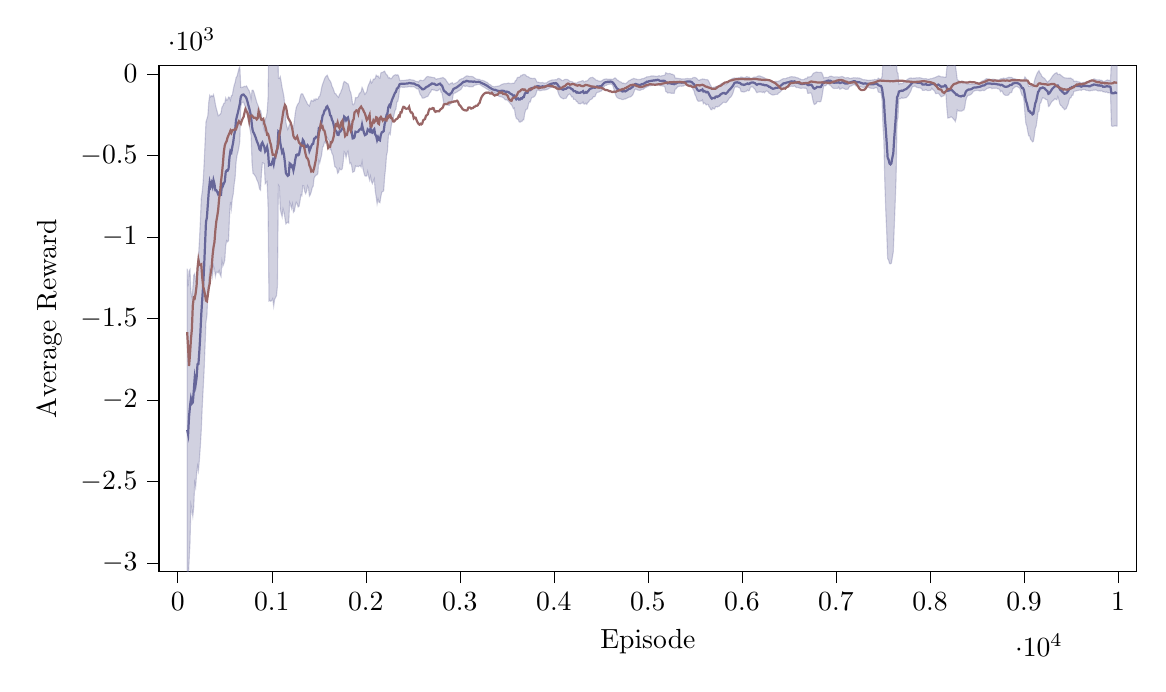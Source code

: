 % This file was created by tikzplotlib v0.9.1.
\begin{tikzpicture}

\definecolor{color0}{rgb}{1,0.498,0.055}
\definecolor{color1}{rgb}{0.122,0.467,0.706}

\begin{axis}[
compat=newest,
tick align=outside,
tick pos=left,
x grid style={white!69.02!black},
xmin=-200.00, xmax=10200.00,
xtick style={color=black},
y grid style={white!69.02!black},
ymin=-3050.00, ymax=50.00,
ytick style={color=black},
scaled y ticks=true,
scaled y ticks=base 10:-3,
width=14cm,
height=8cm,
xlabel=Episode,
ylabel=Average Reward,
%y label style={at={(-0.2,0.5)}}
]

\path [draw=blue!20!gray, fill=blue!20!gray, opacity=0.3]
(axis cs:100,-3172.672)
--(axis cs:100,-1193.615)
--(axis cs:110,-1301.569)
--(axis cs:120,-1208.528)
--(axis cs:130,-1198.589)
--(axis cs:140,-1341.563)
--(axis cs:150,-1368.128)
--(axis cs:160,-1316.736)
--(axis cs:170,-1234.662)
--(axis cs:180,-1224.092)
--(axis cs:190,-1273.255)
--(axis cs:200,-1272.794)
--(axis cs:210,-1156.1)
--(axis cs:220,-1120.605)
--(axis cs:230,-1023.964)
--(axis cs:240,-905.112)
--(axis cs:250,-762.133)
--(axis cs:260,-722.307)
--(axis cs:270,-660.413)
--(axis cs:280,-550.561)
--(axis cs:290,-424.175)
--(axis cs:300,-294.244)
--(axis cs:310,-274.555)
--(axis cs:320,-254.312)
--(axis cs:330,-170.706)
--(axis cs:340,-130.473)
--(axis cs:350,-140.859)
--(axis cs:360,-132.646)
--(axis cs:370,-137.693)
--(axis cs:380,-126.487)
--(axis cs:390,-151.055)
--(axis cs:400,-185.854)
--(axis cs:410,-211.555)
--(axis cs:420,-232.335)
--(axis cs:430,-256.032)
--(axis cs:440,-252.106)
--(axis cs:450,-247.36)
--(axis cs:460,-237.693)
--(axis cs:470,-203.673)
--(axis cs:480,-194.952)
--(axis cs:490,-179.067)
--(axis cs:500,-177.595)
--(axis cs:510,-146.542)
--(axis cs:520,-160.161)
--(axis cs:530,-157.361)
--(axis cs:540,-140.96)
--(axis cs:550,-142.763)
--(axis cs:560,-159.771)
--(axis cs:570,-132.527)
--(axis cs:580,-129.48)
--(axis cs:590,-96.501)
--(axis cs:600,-68.917)
--(axis cs:610,-52.202)
--(axis cs:620,-22.347)
--(axis cs:630,-14.254)
--(axis cs:640,8.316)
--(axis cs:650,32.868)
--(axis cs:660,45.914)
--(axis cs:670,-82.199)
--(axis cs:680,-82.857)
--(axis cs:690,-80.291)
--(axis cs:700,-78.028)
--(axis cs:710,-75.153)
--(axis cs:720,-77.739)
--(axis cs:730,-72.951)
--(axis cs:740,-82.138)
--(axis cs:750,-93.788)
--(axis cs:760,-102.08)
--(axis cs:770,-120.975)
--(axis cs:780,-151.669)
--(axis cs:790,-99.556)
--(axis cs:800,-98.685)
--(axis cs:810,-110.827)
--(axis cs:820,-131.947)
--(axis cs:830,-151.452)
--(axis cs:840,-173.876)
--(axis cs:850,-187.932)
--(axis cs:860,-202.45)
--(axis cs:870,-220.449)
--(axis cs:880,-222.746)
--(axis cs:890,-249.415)
--(axis cs:900,-295.422)
--(axis cs:910,-320.437)
--(axis cs:920,-342.399)
--(axis cs:930,-276.943)
--(axis cs:940,-265.889)
--(axis cs:950,-235.726)
--(axis cs:960,-150.879)
--(axis cs:970,276.404)
--(axis cs:980,282.271)
--(axis cs:990,279.895)
--(axis cs:1000,296.61)
--(axis cs:1010,319.135)
--(axis cs:1020,318.327)
--(axis cs:1030,343.741)
--(axis cs:1040,368.836)
--(axis cs:1050,388.405)
--(axis cs:1060,392.277)
--(axis cs:1070,-25.233)
--(axis cs:1080,-27.435)
--(axis cs:1090,-15.661)
--(axis cs:1100,-47.94)
--(axis cs:1110,-84.606)
--(axis cs:1120,-110.77)
--(axis cs:1130,-142.051)
--(axis cs:1140,-207.232)
--(axis cs:1150,-296.395)
--(axis cs:1160,-322.302)
--(axis cs:1170,-339.562)
--(axis cs:1180,-324.516)
--(axis cs:1190,-307.242)
--(axis cs:1200,-303.211)
--(axis cs:1210,-311.636)
--(axis cs:1220,-328.562)
--(axis cs:1230,-332.411)
--(axis cs:1240,-286.062)
--(axis cs:1250,-238.565)
--(axis cs:1260,-206.511)
--(axis cs:1270,-191.695)
--(axis cs:1280,-181.243)
--(axis cs:1290,-175.137)
--(axis cs:1300,-144.787)
--(axis cs:1310,-124.542)
--(axis cs:1320,-120.552)
--(axis cs:1330,-122.785)
--(axis cs:1340,-137.605)
--(axis cs:1350,-148.442)
--(axis cs:1360,-161.556)
--(axis cs:1370,-170.14)
--(axis cs:1380,-185.259)
--(axis cs:1390,-190.057)
--(axis cs:1400,-196.194)
--(axis cs:1410,-176.11)
--(axis cs:1420,-161.3)
--(axis cs:1430,-163.674)
--(axis cs:1440,-167.486)
--(axis cs:1450,-154.449)
--(axis cs:1460,-162.751)
--(axis cs:1470,-150.722)
--(axis cs:1480,-155.508)
--(axis cs:1490,-154.278)
--(axis cs:1500,-140.193)
--(axis cs:1510,-135.399)
--(axis cs:1520,-115.278)
--(axis cs:1530,-83.721)
--(axis cs:1540,-62.463)
--(axis cs:1550,-48.189)
--(axis cs:1560,-30.294)
--(axis cs:1570,-17.72)
--(axis cs:1580,-11.599)
--(axis cs:1590,-7.04)
--(axis cs:1600,-22.245)
--(axis cs:1610,-34.965)
--(axis cs:1620,-41.993)
--(axis cs:1630,-52.912)
--(axis cs:1640,-74.604)
--(axis cs:1650,-85.786)
--(axis cs:1660,-101.318)
--(axis cs:1670,-119.465)
--(axis cs:1680,-120.525)
--(axis cs:1690,-130.399)
--(axis cs:1700,-137.415)
--(axis cs:1710,-142.902)
--(axis cs:1720,-124.596)
--(axis cs:1730,-117.537)
--(axis cs:1740,-99.929)
--(axis cs:1750,-87.865)
--(axis cs:1760,-59.133)
--(axis cs:1770,-44.969)
--(axis cs:1780,-48.297)
--(axis cs:1790,-51.927)
--(axis cs:1800,-58.338)
--(axis cs:1810,-58.776)
--(axis cs:1820,-74.875)
--(axis cs:1830,-101.46)
--(axis cs:1840,-113.201)
--(axis cs:1850,-142.982)
--(axis cs:1860,-187.52)
--(axis cs:1870,-188.201)
--(axis cs:1880,-178.914)
--(axis cs:1890,-143.993)
--(axis cs:1900,-145.292)
--(axis cs:1910,-144.342)
--(axis cs:1920,-137.548)
--(axis cs:1930,-120.843)
--(axis cs:1940,-115.253)
--(axis cs:1950,-107.739)
--(axis cs:1960,-82.377)
--(axis cs:1970,-93.426)
--(axis cs:1980,-110.485)
--(axis cs:1990,-124.698)
--(axis cs:2000,-117.153)
--(axis cs:2010,-107.732)
--(axis cs:2020,-81.094)
--(axis cs:2030,-64.575)
--(axis cs:2040,-52.445)
--(axis cs:2050,-36.776)
--(axis cs:2060,-54.863)
--(axis cs:2070,-47.67)
--(axis cs:2080,-31.154)
--(axis cs:2090,-32.929)
--(axis cs:2100,-25.512)
--(axis cs:2110,-6.839)
--(axis cs:2120,-14.226)
--(axis cs:2130,-11.387)
--(axis cs:2140,-23.238)
--(axis cs:2150,-25.104)
--(axis cs:2160,6.442)
--(axis cs:2170,10.375)
--(axis cs:2180,9.982)
--(axis cs:2190,15.486)
--(axis cs:2200,17.702)
--(axis cs:2210,3.575)
--(axis cs:2220,-3.19)
--(axis cs:2230,-7.966)
--(axis cs:2240,-23.96)
--(axis cs:2250,-21.069)
--(axis cs:2260,-27.335)
--(axis cs:2270,-28.677)
--(axis cs:2280,-23.123)
--(axis cs:2290,-12.589)
--(axis cs:2300,-7.998)
--(axis cs:2310,-5.751)
--(axis cs:2320,-3.259)
--(axis cs:2330,-7.792)
--(axis cs:2340,-4.107)
--(axis cs:2350,-13.17)
--(axis cs:2360,-37.75)
--(axis cs:2370,-41.002)
--(axis cs:2380,-39.071)
--(axis cs:2390,-38.715)
--(axis cs:2400,-39.431)
--(axis cs:2410,-38.557)
--(axis cs:2420,-37.429)
--(axis cs:2430,-36.655)
--(axis cs:2440,-36.281)
--(axis cs:2450,-36.367)
--(axis cs:2460,-33.012)
--(axis cs:2470,-33.252)
--(axis cs:2480,-34.94)
--(axis cs:2490,-36.5)
--(axis cs:2500,-36.504)
--(axis cs:2510,-37.583)
--(axis cs:2520,-40.627)
--(axis cs:2530,-45.34)
--(axis cs:2540,-44.856)
--(axis cs:2550,-45.78)
--(axis cs:2560,-49.637)
--(axis cs:2570,-40.223)
--(axis cs:2580,-37.812)
--(axis cs:2590,-38.355)
--(axis cs:2600,-40.098)
--(axis cs:2610,-39.845)
--(axis cs:2620,-35.962)
--(axis cs:2630,-29.902)
--(axis cs:2640,-21.939)
--(axis cs:2650,-16.642)
--(axis cs:2660,-14.382)
--(axis cs:2670,-16.395)
--(axis cs:2680,-17.831)
--(axis cs:2690,-17.975)
--(axis cs:2700,-19.757)
--(axis cs:2710,-20.435)
--(axis cs:2720,-21.886)
--(axis cs:2730,-22.309)
--(axis cs:2740,-28.447)
--(axis cs:2750,-32.07)
--(axis cs:2760,-29.28)
--(axis cs:2770,-28.234)
--(axis cs:2780,-27.337)
--(axis cs:2790,-26.44)
--(axis cs:2800,-23.93)
--(axis cs:2810,-24.011)
--(axis cs:2820,-20.533)
--(axis cs:2830,-24.733)
--(axis cs:2840,-28.877)
--(axis cs:2850,-34.643)
--(axis cs:2860,-45.115)
--(axis cs:2870,-51.369)
--(axis cs:2880,-60.647)
--(axis cs:2890,-64.745)
--(axis cs:2900,-57.18)
--(axis cs:2910,-55.258)
--(axis cs:2920,-52.361)
--(axis cs:2930,-61.899)
--(axis cs:2940,-59.994)
--(axis cs:2950,-56.232)
--(axis cs:2960,-54.075)
--(axis cs:2970,-51.506)
--(axis cs:2980,-46.365)
--(axis cs:2990,-40.058)
--(axis cs:3000,-33.985)
--(axis cs:3010,-32.02)
--(axis cs:3020,-27.816)
--(axis cs:3030,-27.752)
--(axis cs:3040,-24.686)
--(axis cs:3050,-18.733)
--(axis cs:3060,-15.945)
--(axis cs:3070,-11.392)
--(axis cs:3080,-11.267)
--(axis cs:3090,-12.634)
--(axis cs:3100,-14.777)
--(axis cs:3110,-14.389)
--(axis cs:3120,-14.643)
--(axis cs:3130,-14.868)
--(axis cs:3140,-16.724)
--(axis cs:3150,-21.401)
--(axis cs:3160,-24.901)
--(axis cs:3170,-29.482)
--(axis cs:3180,-30.799)
--(axis cs:3190,-31.919)
--(axis cs:3200,-32.254)
--(axis cs:3210,-32.676)
--(axis cs:3220,-36.554)
--(axis cs:3230,-38.494)
--(axis cs:3240,-38.269)
--(axis cs:3250,-40.861)
--(axis cs:3260,-41.948)
--(axis cs:3270,-45.924)
--(axis cs:3280,-48.79)
--(axis cs:3290,-50.799)
--(axis cs:3300,-56.13)
--(axis cs:3310,-62.012)
--(axis cs:3320,-64.263)
--(axis cs:3330,-67.6)
--(axis cs:3340,-73.957)
--(axis cs:3350,-75.507)
--(axis cs:3360,-76.801)
--(axis cs:3370,-78.75)
--(axis cs:3380,-75.387)
--(axis cs:3390,-75.794)
--(axis cs:3400,-74.241)
--(axis cs:3410,-73.591)
--(axis cs:3420,-72.685)
--(axis cs:3430,-69.587)
--(axis cs:3440,-65.389)
--(axis cs:3450,-62.599)
--(axis cs:3460,-60.906)
--(axis cs:3470,-58.905)
--(axis cs:3480,-57.938)
--(axis cs:3490,-59.524)
--(axis cs:3500,-57.584)
--(axis cs:3510,-55.886)
--(axis cs:3520,-54.868)
--(axis cs:3530,-58.215)
--(axis cs:3540,-58.148)
--(axis cs:3550,-58.0)
--(axis cs:3560,-56.476)
--(axis cs:3570,-56.274)
--(axis cs:3580,-55.237)
--(axis cs:3590,-40.974)
--(axis cs:3600,-38.702)
--(axis cs:3610,-23.098)
--(axis cs:3620,-19.428)
--(axis cs:3630,-20.846)
--(axis cs:3640,-17.107)
--(axis cs:3650,-7.752)
--(axis cs:3660,-10.352)
--(axis cs:3670,-3.189)
--(axis cs:3680,-2.565)
--(axis cs:3690,-2.948)
--(axis cs:3700,-5.47)
--(axis cs:3710,-14.423)
--(axis cs:3720,-15.134)
--(axis cs:3730,-17.672)
--(axis cs:3740,-21.806)
--(axis cs:3750,-25.24)
--(axis cs:3760,-25.58)
--(axis cs:3770,-27.791)
--(axis cs:3780,-26.797)
--(axis cs:3790,-25.718)
--(axis cs:3800,-27.311)
--(axis cs:3810,-36.438)
--(axis cs:3820,-49.428)
--(axis cs:3830,-49.762)
--(axis cs:3840,-50.4)
--(axis cs:3850,-52.447)
--(axis cs:3860,-53.597)
--(axis cs:3870,-53.026)
--(axis cs:3880,-51.654)
--(axis cs:3890,-54.291)
--(axis cs:3900,-55.633)
--(axis cs:3910,-53.806)
--(axis cs:3920,-54.691)
--(axis cs:3930,-50.571)
--(axis cs:3940,-45.657)
--(axis cs:3950,-43.082)
--(axis cs:3960,-40.622)
--(axis cs:3970,-37.97)
--(axis cs:3980,-36.462)
--(axis cs:3990,-35.311)
--(axis cs:4000,-35.8)
--(axis cs:4010,-35.213)
--(axis cs:4020,-34.084)
--(axis cs:4030,-35.607)
--(axis cs:4040,-28.325)
--(axis cs:4050,-26.966)
--(axis cs:4060,-27.808)
--(axis cs:4070,-32.533)
--(axis cs:4080,-36.479)
--(axis cs:4090,-40.087)
--(axis cs:4100,-39.954)
--(axis cs:4110,-33.825)
--(axis cs:4120,-32.795)
--(axis cs:4130,-32.085)
--(axis cs:4140,-32.803)
--(axis cs:4150,-34.957)
--(axis cs:4160,-40.068)
--(axis cs:4170,-43.996)
--(axis cs:4180,-45.332)
--(axis cs:4190,-46.46)
--(axis cs:4200,-48.104)
--(axis cs:4210,-54.937)
--(axis cs:4220,-54.216)
--(axis cs:4230,-53.836)
--(axis cs:4240,-58.184)
--(axis cs:4250,-51.723)
--(axis cs:4260,-49.057)
--(axis cs:4270,-46.618)
--(axis cs:4280,-45.648)
--(axis cs:4290,-44.494)
--(axis cs:4300,-41.31)
--(axis cs:4310,-39.608)
--(axis cs:4320,-48.748)
--(axis cs:4330,-46.512)
--(axis cs:4340,-42.251)
--(axis cs:4350,-42.596)
--(axis cs:4360,-39.465)
--(axis cs:4370,-32.097)
--(axis cs:4380,-26.098)
--(axis cs:4390,-21.841)
--(axis cs:4400,-21.848)
--(axis cs:4410,-19.794)
--(axis cs:4420,-23.27)
--(axis cs:4430,-27.475)
--(axis cs:4440,-31.769)
--(axis cs:4450,-38.409)
--(axis cs:4460,-37.963)
--(axis cs:4470,-41.594)
--(axis cs:4480,-43.145)
--(axis cs:4490,-42.801)
--(axis cs:4500,-43.635)
--(axis cs:4510,-41.794)
--(axis cs:4520,-37.157)
--(axis cs:4530,-32.583)
--(axis cs:4540,-31.294)
--(axis cs:4550,-30.587)
--(axis cs:4560,-29.935)
--(axis cs:4570,-31.068)
--(axis cs:4580,-31.93)
--(axis cs:4590,-31.94)
--(axis cs:4600,-31.31)
--(axis cs:4610,-31.711)
--(axis cs:4620,-34.371)
--(axis cs:4630,-31.077)
--(axis cs:4640,-27.535)
--(axis cs:4650,-23.236)
--(axis cs:4660,-26.72)
--(axis cs:4670,-34.484)
--(axis cs:4680,-37.58)
--(axis cs:4690,-41.529)
--(axis cs:4700,-47.047)
--(axis cs:4710,-47.609)
--(axis cs:4720,-51.458)
--(axis cs:4730,-57.334)
--(axis cs:4740,-54.869)
--(axis cs:4750,-57.367)
--(axis cs:4760,-59.338)
--(axis cs:4770,-55.285)
--(axis cs:4780,-51.659)
--(axis cs:4790,-44.878)
--(axis cs:4800,-40.024)
--(axis cs:4810,-38.578)
--(axis cs:4820,-34.413)
--(axis cs:4830,-30.724)
--(axis cs:4840,-30.21)
--(axis cs:4850,-25.982)
--(axis cs:4860,-29.609)
--(axis cs:4870,-29.877)
--(axis cs:4880,-30.786)
--(axis cs:4890,-34.007)
--(axis cs:4900,-33.511)
--(axis cs:4910,-33.546)
--(axis cs:4920,-33.02)
--(axis cs:4930,-30.33)
--(axis cs:4940,-27.615)
--(axis cs:4950,-28.49)
--(axis cs:4960,-25.733)
--(axis cs:4970,-22.861)
--(axis cs:4980,-20.958)
--(axis cs:4990,-16.358)
--(axis cs:5000,-17.434)
--(axis cs:5010,-15.755)
--(axis cs:5020,-15.283)
--(axis cs:5030,-12.501)
--(axis cs:5040,-11.372)
--(axis cs:5050,-12.121)
--(axis cs:5060,-11.449)
--(axis cs:5070,-12.489)
--(axis cs:5080,-13.117)
--(axis cs:5090,-14.383)
--(axis cs:5100,-12.417)
--(axis cs:5110,-12.311)
--(axis cs:5120,-9.575)
--(axis cs:5130,-12.339)
--(axis cs:5140,-12.556)
--(axis cs:5150,-10.115)
--(axis cs:5160,-9.828)
--(axis cs:5170,-8.039)
--(axis cs:5180,-7.425)
--(axis cs:5190,8.653)
--(axis cs:5200,5.744)
--(axis cs:5210,1.928)
--(axis cs:5220,2.35)
--(axis cs:5230,3.771)
--(axis cs:5240,2.463)
--(axis cs:5250,-1.213)
--(axis cs:5260,-0.683)
--(axis cs:5270,-4.352)
--(axis cs:5280,-6.298)
--(axis cs:5290,-24.145)
--(axis cs:5300,-24.415)
--(axis cs:5310,-25.477)
--(axis cs:5320,-26.779)
--(axis cs:5330,-26.955)
--(axis cs:5340,-28.669)
--(axis cs:5350,-28.54)
--(axis cs:5360,-31.293)
--(axis cs:5370,-29.35)
--(axis cs:5380,-29.283)
--(axis cs:5390,-29.472)
--(axis cs:5400,-28.814)
--(axis cs:5410,-27.601)
--(axis cs:5420,-27.173)
--(axis cs:5430,-28.049)
--(axis cs:5440,-29.41)
--(axis cs:5450,-28.379)
--(axis cs:5460,-28.871)
--(axis cs:5470,-27.969)
--(axis cs:5480,-21.278)
--(axis cs:5490,-21.56)
--(axis cs:5500,-20.387)
--(axis cs:5510,-22.966)
--(axis cs:5520,-26.808)
--(axis cs:5530,-34.602)
--(axis cs:5540,-37.815)
--(axis cs:5550,-37.959)
--(axis cs:5560,-33.485)
--(axis cs:5570,-33.846)
--(axis cs:5580,-29.998)
--(axis cs:5590,-30.75)
--(axis cs:5600,-30.719)
--(axis cs:5610,-33.984)
--(axis cs:5620,-34.951)
--(axis cs:5630,-33.401)
--(axis cs:5640,-37.268)
--(axis cs:5650,-47.338)
--(axis cs:5660,-61.135)
--(axis cs:5670,-71.906)
--(axis cs:5680,-81.963)
--(axis cs:5690,-84.97)
--(axis cs:5700,-80.531)
--(axis cs:5710,-81.741)
--(axis cs:5720,-76.394)
--(axis cs:5730,-75.589)
--(axis cs:5740,-77.447)
--(axis cs:5750,-72.365)
--(axis cs:5760,-70.905)
--(axis cs:5770,-62.43)
--(axis cs:5780,-59.784)
--(axis cs:5790,-56.952)
--(axis cs:5800,-59.221)
--(axis cs:5810,-59.141)
--(axis cs:5820,-65.692)
--(axis cs:5830,-65.593)
--(axis cs:5840,-58.818)
--(axis cs:5850,-55.895)
--(axis cs:5860,-46.22)
--(axis cs:5870,-44.133)
--(axis cs:5880,-36.328)
--(axis cs:5890,-30.138)
--(axis cs:5900,-26.534)
--(axis cs:5910,-25.06)
--(axis cs:5920,-23.732)
--(axis cs:5930,-25.808)
--(axis cs:5940,-23.847)
--(axis cs:5950,-25.729)
--(axis cs:5960,-22.511)
--(axis cs:5970,-22.022)
--(axis cs:5980,-23.498)
--(axis cs:5990,-17.158)
--(axis cs:6000,-19.473)
--(axis cs:6010,-19.696)
--(axis cs:6020,-23.227)
--(axis cs:6030,-20.952)
--(axis cs:6040,-19.404)
--(axis cs:6050,-15.604)
--(axis cs:6060,-17.184)
--(axis cs:6070,-20.036)
--(axis cs:6080,-18.983)
--(axis cs:6090,-27.362)
--(axis cs:6100,-26.569)
--(axis cs:6110,-23.954)
--(axis cs:6120,-22.094)
--(axis cs:6130,-18.204)
--(axis cs:6140,-18.8)
--(axis cs:6150,-17.945)
--(axis cs:6160,-16.365)
--(axis cs:6170,-12.447)
--(axis cs:6180,-11.16)
--(axis cs:6190,-11.594)
--(axis cs:6200,-13.396)
--(axis cs:6210,-16.321)
--(axis cs:6220,-17.713)
--(axis cs:6230,-20.66)
--(axis cs:6240,-23.043)
--(axis cs:6250,-27.703)
--(axis cs:6260,-33.569)
--(axis cs:6270,-35.627)
--(axis cs:6280,-37.561)
--(axis cs:6290,-39.682)
--(axis cs:6300,-38.824)
--(axis cs:6310,-43.111)
--(axis cs:6320,-47.064)
--(axis cs:6330,-51.293)
--(axis cs:6340,-50.594)
--(axis cs:6350,-47.595)
--(axis cs:6360,-44.135)
--(axis cs:6370,-44.897)
--(axis cs:6380,-45.901)
--(axis cs:6390,-43.126)
--(axis cs:6400,-41.32)
--(axis cs:6410,-37.821)
--(axis cs:6420,-34.349)
--(axis cs:6430,-31.027)
--(axis cs:6440,-28.631)
--(axis cs:6450,-27.745)
--(axis cs:6460,-28.452)
--(axis cs:6470,-26.949)
--(axis cs:6480,-23.696)
--(axis cs:6490,-21.749)
--(axis cs:6500,-21.424)
--(axis cs:6510,-17.8)
--(axis cs:6520,-16.67)
--(axis cs:6530,-15.943)
--(axis cs:6540,-16.925)
--(axis cs:6550,-17.8)
--(axis cs:6560,-17.227)
--(axis cs:6570,-19.259)
--(axis cs:6580,-22.37)
--(axis cs:6590,-22.734)
--(axis cs:6600,-24.555)
--(axis cs:6610,-28.368)
--(axis cs:6620,-30.089)
--(axis cs:6630,-33.5)
--(axis cs:6640,-34.574)
--(axis cs:6650,-34.481)
--(axis cs:6660,-33.34)
--(axis cs:6670,-29.265)
--(axis cs:6680,-26.303)
--(axis cs:6690,-28.293)
--(axis cs:6700,-17.727)
--(axis cs:6710,-18.292)
--(axis cs:6720,-17.441)
--(axis cs:6730,-15.395)
--(axis cs:6740,-13.517)
--(axis cs:6750,-3.476)
--(axis cs:6760,4.484)
--(axis cs:6770,7.678)
--(axis cs:6780,8.623)
--(axis cs:6790,12.794)
--(axis cs:6800,11.627)
--(axis cs:6810,10.772)
--(axis cs:6820,10.668)
--(axis cs:6830,9.707)
--(axis cs:6840,11.252)
--(axis cs:6850,7.718)
--(axis cs:6860,-5.82)
--(axis cs:6870,-24.423)
--(axis cs:6880,-21.191)
--(axis cs:6890,-21.082)
--(axis cs:6900,-20.901)
--(axis cs:6910,-21.174)
--(axis cs:6920,-21.02)
--(axis cs:6930,-14.905)
--(axis cs:6940,-13.842)
--(axis cs:6950,-12.546)
--(axis cs:6960,-15.268)
--(axis cs:6970,-17.036)
--(axis cs:6980,-18.695)
--(axis cs:6990,-17.556)
--(axis cs:7000,-17.126)
--(axis cs:7010,-17.623)
--(axis cs:7020,-17.153)
--(axis cs:7030,-19.326)
--(axis cs:7040,-17.763)
--(axis cs:7050,-17.195)
--(axis cs:7060,-15.043)
--(axis cs:7070,-15.341)
--(axis cs:7080,-18.077)
--(axis cs:7090,-20.825)
--(axis cs:7100,-23.818)
--(axis cs:7110,-23.014)
--(axis cs:7120,-21.957)
--(axis cs:7130,-21.758)
--(axis cs:7140,-24.957)
--(axis cs:7150,-27.162)
--(axis cs:7160,-26.498)
--(axis cs:7170,-25.073)
--(axis cs:7180,-23.836)
--(axis cs:7190,-22.511)
--(axis cs:7200,-23.241)
--(axis cs:7210,-22.955)
--(axis cs:7220,-24.599)
--(axis cs:7230,-22.985)
--(axis cs:7240,-24.564)
--(axis cs:7250,-24.444)
--(axis cs:7260,-26.854)
--(axis cs:7270,-29.633)
--(axis cs:7280,-32.469)
--(axis cs:7290,-35.365)
--(axis cs:7300,-34.348)
--(axis cs:7310,-35.774)
--(axis cs:7320,-35.217)
--(axis cs:7330,-38.415)
--(axis cs:7340,-37.545)
--(axis cs:7350,-39.868)
--(axis cs:7360,-37.573)
--(axis cs:7370,-37.744)
--(axis cs:7380,-37.049)
--(axis cs:7390,-35.723)
--(axis cs:7400,-36.606)
--(axis cs:7410,-33.069)
--(axis cs:7420,-33.71)
--(axis cs:7430,-34.137)
--(axis cs:7440,-35.069)
--(axis cs:7450,-24.824)
--(axis cs:7460,-28.869)
--(axis cs:7470,-30.275)
--(axis cs:7480,-30.849)
--(axis cs:7490,-16.768)
--(axis cs:7500,59.474)
--(axis cs:7510,86.994)
--(axis cs:7520,146.8)
--(axis cs:7530,158.954)
--(axis cs:7540,125.943)
--(axis cs:7550,107.899)
--(axis cs:7560,91.682)
--(axis cs:7570,65.073)
--(axis cs:7580,55.781)
--(axis cs:7590,65.726)
--(axis cs:7600,99.362)
--(axis cs:7610,118.954)
--(axis cs:7620,158.535)
--(axis cs:7630,160.779)
--(axis cs:7640,162.124)
--(axis cs:7650,12.936)
--(axis cs:7660,4.783)
--(axis cs:7670,-62.583)
--(axis cs:7680,-59.037)
--(axis cs:7690,-56.965)
--(axis cs:7700,-59.644)
--(axis cs:7710,-57.472)
--(axis cs:7720,-49.88)
--(axis cs:7730,-45.091)
--(axis cs:7740,-40.941)
--(axis cs:7750,-38.332)
--(axis cs:7760,-32.646)
--(axis cs:7770,-29.665)
--(axis cs:7780,-25.322)
--(axis cs:7790,-24.875)
--(axis cs:7800,-23.394)
--(axis cs:7810,-26.26)
--(axis cs:7820,-26.058)
--(axis cs:7830,-24.376)
--(axis cs:7840,-25.619)
--(axis cs:7850,-23.608)
--(axis cs:7860,-22.765)
--(axis cs:7870,-23.695)
--(axis cs:7880,-22.98)
--(axis cs:7890,-22.465)
--(axis cs:7900,-23.534)
--(axis cs:7910,-25.306)
--(axis cs:7920,-27.05)
--(axis cs:7930,-28.489)
--(axis cs:7940,-29.196)
--(axis cs:7950,-28.364)
--(axis cs:7960,-28.437)
--(axis cs:7970,-31.276)
--(axis cs:7980,-31.489)
--(axis cs:7990,-31.75)
--(axis cs:8000,-29.7)
--(axis cs:8010,-27.444)
--(axis cs:8020,-28.475)
--(axis cs:8030,-25.652)
--(axis cs:8040,-22.989)
--(axis cs:8050,-22.8)
--(axis cs:8060,-19.789)
--(axis cs:8070,-16.702)
--(axis cs:8080,-15.218)
--(axis cs:8090,-10.828)
--(axis cs:8100,-12.112)
--(axis cs:8110,-14.792)
--(axis cs:8120,-17.42)
--(axis cs:8130,-16.541)
--(axis cs:8140,-17.997)
--(axis cs:8150,-18.546)
--(axis cs:8160,-19.37)
--(axis cs:8170,-19.478)
--(axis cs:8180,38.853)
--(axis cs:8190,65.652)
--(axis cs:8200,66.658)
--(axis cs:8210,67.187)
--(axis cs:8220,70.699)
--(axis cs:8230,69.867)
--(axis cs:8240,63.884)
--(axis cs:8250,59.58)
--(axis cs:8260,54.412)
--(axis cs:8270,53.092)
--(axis cs:8280,14.103)
--(axis cs:8290,-31.921)
--(axis cs:8300,-38.222)
--(axis cs:8310,-42.498)
--(axis cs:8320,-44.926)
--(axis cs:8330,-47.046)
--(axis cs:8340,-42.411)
--(axis cs:8350,-43.376)
--(axis cs:8360,-48.173)
--(axis cs:8370,-50.078)
--(axis cs:8380,-54.794)
--(axis cs:8390,-59.941)
--(axis cs:8400,-61.795)
--(axis cs:8410,-60.245)
--(axis cs:8420,-60.855)
--(axis cs:8430,-60.948)
--(axis cs:8440,-61.924)
--(axis cs:8450,-60.817)
--(axis cs:8460,-61.622)
--(axis cs:8470,-61.149)
--(axis cs:8480,-62.971)
--(axis cs:8490,-63.924)
--(axis cs:8500,-62.399)
--(axis cs:8510,-60.165)
--(axis cs:8520,-55.588)
--(axis cs:8530,-52.505)
--(axis cs:8540,-49.107)
--(axis cs:8550,-44.087)
--(axis cs:8560,-41.706)
--(axis cs:8570,-39.725)
--(axis cs:8580,-36.811)
--(axis cs:8590,-32.395)
--(axis cs:8600,-28.159)
--(axis cs:8610,-29.221)
--(axis cs:8620,-29.74)
--(axis cs:8630,-31.249)
--(axis cs:8640,-32.289)
--(axis cs:8650,-33.166)
--(axis cs:8660,-32.292)
--(axis cs:8670,-31.443)
--(axis cs:8680,-32.063)
--(axis cs:8690,-33.016)
--(axis cs:8700,-35.745)
--(axis cs:8710,-35.727)
--(axis cs:8720,-36.992)
--(axis cs:8730,-36.625)
--(axis cs:8740,-34.566)
--(axis cs:8750,-29.189)
--(axis cs:8760,-28.072)
--(axis cs:8770,-29.14)
--(axis cs:8780,-24.616)
--(axis cs:8790,-26.07)
--(axis cs:8800,-26.724)
--(axis cs:8810,-26.183)
--(axis cs:8820,-23.641)
--(axis cs:8830,-21.838)
--(axis cs:8840,-19.357)
--(axis cs:8850,-20.466)
--(axis cs:8860,-20.675)
--(axis cs:8870,-20.287)
--(axis cs:8880,-25.579)
--(axis cs:8890,-27.616)
--(axis cs:8900,-28.5)
--(axis cs:8910,-29.995)
--(axis cs:8920,-32.261)
--(axis cs:8930,-33.198)
--(axis cs:8940,-35.129)
--(axis cs:8950,-37.471)
--(axis cs:8960,-38.533)
--(axis cs:8970,-36.42)
--(axis cs:8980,-40.3)
--(axis cs:8990,-40.267)
--(axis cs:9000,-34.722)
--(axis cs:9010,-17.572)
--(axis cs:9020,-24.367)
--(axis cs:9030,-38.102)
--(axis cs:9040,-55.448)
--(axis cs:9050,-75.372)
--(axis cs:9060,-75.846)
--(axis cs:9070,-72.395)
--(axis cs:9080,-68.087)
--(axis cs:9090,-78.269)
--(axis cs:9100,-73.539)
--(axis cs:9110,-43.803)
--(axis cs:9120,-24.446)
--(axis cs:9130,-9.82)
--(axis cs:9140,4.646)
--(axis cs:9150,13.685)
--(axis cs:9160,21.311)
--(axis cs:9170,6.576)
--(axis cs:9180,-0.134)
--(axis cs:9190,-13.841)
--(axis cs:9200,-19.458)
--(axis cs:9210,-23.195)
--(axis cs:9220,-26.652)
--(axis cs:9230,-35.521)
--(axis cs:9240,-42.654)
--(axis cs:9250,-51.908)
--(axis cs:9260,-43.647)
--(axis cs:9270,-40.401)
--(axis cs:9280,-33.065)
--(axis cs:9290,-25.184)
--(axis cs:9300,-14.597)
--(axis cs:9310,-7.838)
--(axis cs:9320,-1.956)
--(axis cs:9330,3.768)
--(axis cs:9340,6.203)
--(axis cs:9350,8.883)
--(axis cs:9360,-3.289)
--(axis cs:9370,-2.133)
--(axis cs:9380,-0.716)
--(axis cs:9390,-5.621)
--(axis cs:9400,-10.667)
--(axis cs:9410,-15.064)
--(axis cs:9420,-20.599)
--(axis cs:9430,-22.491)
--(axis cs:9440,-23.3)
--(axis cs:9450,-24.222)
--(axis cs:9460,-25.285)
--(axis cs:9470,-24.154)
--(axis cs:9480,-26.969)
--(axis cs:9490,-23.644)
--(axis cs:9500,-25.706)
--(axis cs:9510,-30.731)
--(axis cs:9520,-31.127)
--(axis cs:9530,-44.368)
--(axis cs:9540,-43.24)
--(axis cs:9550,-43.588)
--(axis cs:9560,-43.385)
--(axis cs:9570,-47.139)
--(axis cs:9580,-47.596)
--(axis cs:9590,-48.733)
--(axis cs:9600,-51.436)
--(axis cs:9610,-54.429)
--(axis cs:9620,-54.074)
--(axis cs:9630,-51.353)
--(axis cs:9640,-51.003)
--(axis cs:9650,-50.727)
--(axis cs:9660,-46.92)
--(axis cs:9670,-44.791)
--(axis cs:9680,-46.85)
--(axis cs:9690,-47.595)
--(axis cs:9700,-47.428)
--(axis cs:9710,-41.383)
--(axis cs:9720,-38.062)
--(axis cs:9730,-36.155)
--(axis cs:9740,-30.247)
--(axis cs:9750,-30.127)
--(axis cs:9760,-33.231)
--(axis cs:9770,-35.155)
--(axis cs:9780,-35.615)
--(axis cs:9790,-37.076)
--(axis cs:9800,-34.959)
--(axis cs:9810,-38.368)
--(axis cs:9820,-37.288)
--(axis cs:9830,-38.988)
--(axis cs:9840,-46.643)
--(axis cs:9850,-45.256)
--(axis cs:9860,-44.34)
--(axis cs:9870,-41.287)
--(axis cs:9880,-37.938)
--(axis cs:9890,-36.103)
--(axis cs:9900,-39.047)
--(axis cs:9910,-38.339)
--(axis cs:9920,-43.135)
--(axis cs:9930,86.641)
--(axis cs:9940,83.583)
--(axis cs:9950,83.605)
--(axis cs:9960,84.861)
--(axis cs:9970,89.872)
--(axis cs:9980,86.955)
--(axis cs:9990,87.178)
--(axis cs:9990,-318.421)
--(axis cs:9990,-318.421)
--(axis cs:9980,-319.162)
--(axis cs:9970,-315.565)
--(axis cs:9960,-319.105)
--(axis cs:9950,-319.908)
--(axis cs:9940,-320.233)
--(axis cs:9930,-316.915)
--(axis cs:9920,-115.137)
--(axis cs:9910,-114.06)
--(axis cs:9900,-114.983)
--(axis cs:9890,-114.472)
--(axis cs:9880,-109.268)
--(axis cs:9870,-111.856)
--(axis cs:9860,-110.883)
--(axis cs:9850,-108.606)
--(axis cs:9840,-108.612)
--(axis cs:9830,-103.001)
--(axis cs:9820,-103.71)
--(axis cs:9810,-104.438)
--(axis cs:9800,-102.485)
--(axis cs:9790,-104.25)
--(axis cs:9780,-101.767)
--(axis cs:9770,-98.048)
--(axis cs:9760,-97.247)
--(axis cs:9750,-99.23)
--(axis cs:9740,-97.968)
--(axis cs:9730,-100.91)
--(axis cs:9720,-100.052)
--(axis cs:9710,-102.013)
--(axis cs:9700,-103.805)
--(axis cs:9690,-102.782)
--(axis cs:9680,-99.811)
--(axis cs:9670,-100.507)
--(axis cs:9660,-99.658)
--(axis cs:9650,-95.744)
--(axis cs:9640,-95.403)
--(axis cs:9630,-94.572)
--(axis cs:9620,-95.47)
--(axis cs:9610,-100.511)
--(axis cs:9600,-98.103)
--(axis cs:9590,-98.166)
--(axis cs:9580,-99.736)
--(axis cs:9570,-100.77)
--(axis cs:9560,-102.048)
--(axis cs:9550,-104.503)
--(axis cs:9540,-104.605)
--(axis cs:9530,-107.588)
--(axis cs:9520,-130.177)
--(axis cs:9510,-129.181)
--(axis cs:9500,-145.094)
--(axis cs:9490,-146.738)
--(axis cs:9480,-159.286)
--(axis cs:9470,-184.509)
--(axis cs:9460,-196.302)
--(axis cs:9450,-211.871)
--(axis cs:9440,-215.103)
--(axis cs:9430,-218.738)
--(axis cs:9420,-208.708)
--(axis cs:9410,-205.743)
--(axis cs:9400,-195.33)
--(axis cs:9390,-192.588)
--(axis cs:9380,-181.742)
--(axis cs:9370,-155.233)
--(axis cs:9360,-138.327)
--(axis cs:9350,-157.965)
--(axis cs:9340,-155.258)
--(axis cs:9330,-151.152)
--(axis cs:9320,-157.059)
--(axis cs:9310,-163.062)
--(axis cs:9300,-166.896)
--(axis cs:9290,-174.622)
--(axis cs:9280,-185.242)
--(axis cs:9270,-195.552)
--(axis cs:9260,-199.008)
--(axis cs:9250,-159.294)
--(axis cs:9240,-157.646)
--(axis cs:9230,-155.158)
--(axis cs:9220,-149.394)
--(axis cs:9210,-147.572)
--(axis cs:9200,-144.868)
--(axis cs:9190,-155.544)
--(axis cs:9180,-175.029)
--(axis cs:9170,-182.038)
--(axis cs:9160,-227.424)
--(axis cs:9150,-233.019)
--(axis cs:9140,-278.93)
--(axis cs:9130,-319.401)
--(axis cs:9120,-333.857)
--(axis cs:9110,-378.007)
--(axis cs:9100,-413.155)
--(axis cs:9090,-416.018)
--(axis cs:9080,-406.11)
--(axis cs:9070,-401.317)
--(axis cs:9060,-379.387)
--(axis cs:9050,-378.807)
--(axis cs:9040,-351.534)
--(axis cs:9030,-318.335)
--(axis cs:9020,-303.45)
--(axis cs:9010,-242.168)
--(axis cs:9000,-163.33)
--(axis cs:8990,-132.04)
--(axis cs:8980,-131.082)
--(axis cs:8970,-115.158)
--(axis cs:8960,-92.698)
--(axis cs:8950,-84.284)
--(axis cs:8940,-81.484)
--(axis cs:8930,-76.912)
--(axis cs:8920,-76.73)
--(axis cs:8910,-78.059)
--(axis cs:8900,-80.496)
--(axis cs:8890,-87.583)
--(axis cs:8880,-90.531)
--(axis cs:8870,-112.009)
--(axis cs:8860,-114.496)
--(axis cs:8850,-114.564)
--(axis cs:8840,-125.988)
--(axis cs:8830,-129.728)
--(axis cs:8820,-130.336)
--(axis cs:8810,-131.086)
--(axis cs:8800,-129.756)
--(axis cs:8790,-126.177)
--(axis cs:8780,-120.797)
--(axis cs:8770,-105.627)
--(axis cs:8760,-104.198)
--(axis cs:8750,-108.157)
--(axis cs:8740,-94.595)
--(axis cs:8730,-90.532)
--(axis cs:8720,-90.646)
--(axis cs:8710,-86.564)
--(axis cs:8700,-86.798)
--(axis cs:8690,-86.835)
--(axis cs:8680,-87.29)
--(axis cs:8670,-86.459)
--(axis cs:8660,-90.021)
--(axis cs:8650,-84.431)
--(axis cs:8640,-84.267)
--(axis cs:8630,-83.871)
--(axis cs:8620,-86.944)
--(axis cs:8610,-87.827)
--(axis cs:8600,-91.449)
--(axis cs:8590,-96.211)
--(axis cs:8580,-100.782)
--(axis cs:8570,-101.539)
--(axis cs:8560,-98.756)
--(axis cs:8550,-101.186)
--(axis cs:8540,-103.186)
--(axis cs:8530,-103.911)
--(axis cs:8520,-101.592)
--(axis cs:8510,-100.737)
--(axis cs:8500,-100.024)
--(axis cs:8490,-101.198)
--(axis cs:8480,-101.394)
--(axis cs:8470,-104.376)
--(axis cs:8460,-106.864)
--(axis cs:8450,-116.859)
--(axis cs:8440,-122.593)
--(axis cs:8430,-126.867)
--(axis cs:8420,-129.74)
--(axis cs:8410,-130.17)
--(axis cs:8400,-134.634)
--(axis cs:8390,-144.212)
--(axis cs:8380,-166.069)
--(axis cs:8370,-205.011)
--(axis cs:8360,-221.066)
--(axis cs:8350,-221.474)
--(axis cs:8340,-226.571)
--(axis cs:8330,-227.963)
--(axis cs:8320,-226.888)
--(axis cs:8310,-226.733)
--(axis cs:8300,-225.319)
--(axis cs:8290,-219.379)
--(axis cs:8280,-268.954)
--(axis cs:8270,-291.128)
--(axis cs:8260,-282.066)
--(axis cs:8250,-276.175)
--(axis cs:8240,-268.553)
--(axis cs:8230,-262.959)
--(axis cs:8220,-263.185)
--(axis cs:8210,-267.51)
--(axis cs:8200,-268.313)
--(axis cs:8190,-270.285)
--(axis cs:8180,-212.538)
--(axis cs:8170,-124.809)
--(axis cs:8160,-118.865)
--(axis cs:8150,-132.329)
--(axis cs:8140,-134.833)
--(axis cs:8130,-136.888)
--(axis cs:8120,-139.787)
--(axis cs:8110,-132.267)
--(axis cs:8100,-124.891)
--(axis cs:8090,-117.71)
--(axis cs:8080,-118.38)
--(axis cs:8070,-119.796)
--(axis cs:8060,-119.299)
--(axis cs:8050,-105.613)
--(axis cs:8040,-99.993)
--(axis cs:8030,-95.377)
--(axis cs:8020,-86.609)
--(axis cs:8010,-98.837)
--(axis cs:8000,-100.096)
--(axis cs:7990,-101.301)
--(axis cs:7980,-101.16)
--(axis cs:7970,-101.6)
--(axis cs:7960,-95.519)
--(axis cs:7950,-98.145)
--(axis cs:7940,-99.953)
--(axis cs:7930,-99.804)
--(axis cs:7920,-100.214)
--(axis cs:7910,-87.693)
--(axis cs:7900,-86.702)
--(axis cs:7890,-84.643)
--(axis cs:7880,-84.613)
--(axis cs:7870,-82.463)
--(axis cs:7860,-82.216)
--(axis cs:7850,-77.199)
--(axis cs:7840,-72.66)
--(axis cs:7830,-76.664)
--(axis cs:7820,-75.53)
--(axis cs:7810,-81.126)
--(axis cs:7800,-99.515)
--(axis cs:7790,-110.72)
--(axis cs:7780,-121.791)
--(axis cs:7770,-131.539)
--(axis cs:7760,-136.981)
--(axis cs:7750,-144.165)
--(axis cs:7740,-145.738)
--(axis cs:7730,-146.537)
--(axis cs:7720,-147.838)
--(axis cs:7710,-148.382)
--(axis cs:7700,-143.302)
--(axis cs:7690,-151.155)
--(axis cs:7680,-150.896)
--(axis cs:7670,-151.948)
--(axis cs:7660,-267.005)
--(axis cs:7650,-296.605)
--(axis cs:7640,-635.163)
--(axis cs:7630,-794.5)
--(axis cs:7620,-942.863)
--(axis cs:7610,-1090.838)
--(axis cs:7600,-1124.972)
--(axis cs:7590,-1160.018)
--(axis cs:7580,-1163.862)
--(axis cs:7570,-1162.419)
--(axis cs:7560,-1141.084)
--(axis cs:7550,-1131.692)
--(axis cs:7540,-968.575)
--(axis cs:7530,-837.166)
--(axis cs:7520,-668.349)
--(axis cs:7510,-411.395)
--(axis cs:7500,-315.822)
--(axis cs:7490,-156.62)
--(axis cs:7480,-116.025)
--(axis cs:7470,-113.519)
--(axis cs:7460,-112.067)
--(axis cs:7450,-109.69)
--(axis cs:7440,-86.811)
--(axis cs:7430,-83.228)
--(axis cs:7420,-83.872)
--(axis cs:7410,-86.524)
--(axis cs:7400,-89.153)
--(axis cs:7390,-87.498)
--(axis cs:7380,-87.809)
--(axis cs:7370,-86.782)
--(axis cs:7360,-85.127)
--(axis cs:7350,-82.107)
--(axis cs:7340,-79.845)
--(axis cs:7330,-80.438)
--(axis cs:7320,-81.059)
--(axis cs:7310,-78.135)
--(axis cs:7300,-81.482)
--(axis cs:7290,-82.85)
--(axis cs:7280,-80.771)
--(axis cs:7270,-79.613)
--(axis cs:7260,-78.476)
--(axis cs:7250,-76.588)
--(axis cs:7240,-76.995)
--(axis cs:7230,-75.609)
--(axis cs:7220,-73.169)
--(axis cs:7210,-71.557)
--(axis cs:7200,-63.822)
--(axis cs:7190,-65.46)
--(axis cs:7180,-66.76)
--(axis cs:7170,-70.744)
--(axis cs:7160,-73.949)
--(axis cs:7150,-74.691)
--(axis cs:7140,-80.218)
--(axis cs:7130,-92.558)
--(axis cs:7120,-93.12)
--(axis cs:7110,-93.83)
--(axis cs:7100,-93.482)
--(axis cs:7090,-90.148)
--(axis cs:7080,-87.825)
--(axis cs:7070,-85.263)
--(axis cs:7060,-87.408)
--(axis cs:7050,-91.996)
--(axis cs:7040,-92.782)
--(axis cs:7030,-79.826)
--(axis cs:7020,-87.808)
--(axis cs:7010,-87.792)
--(axis cs:7000,-87.824)
--(axis cs:6990,-87.996)
--(axis cs:6980,-88.577)
--(axis cs:6970,-86.374)
--(axis cs:6960,-81.511)
--(axis cs:6950,-75.062)
--(axis cs:6940,-67.39)
--(axis cs:6930,-67.548)
--(axis cs:6920,-59.128)
--(axis cs:6910,-60.974)
--(axis cs:6900,-65.309)
--(axis cs:6890,-71.839)
--(axis cs:6880,-71.763)
--(axis cs:6870,-73.418)
--(axis cs:6860,-108.473)
--(axis cs:6850,-144.258)
--(axis cs:6840,-167.555)
--(axis cs:6830,-170.141)
--(axis cs:6820,-169.429)
--(axis cs:6810,-169.507)
--(axis cs:6800,-168.584)
--(axis cs:6790,-180.279)
--(axis cs:6780,-184.156)
--(axis cs:6770,-186.74)
--(axis cs:6760,-173.907)
--(axis cs:6750,-146.202)
--(axis cs:6740,-118.276)
--(axis cs:6730,-115.974)
--(axis cs:6720,-117.033)
--(axis cs:6710,-117.798)
--(axis cs:6700,-117.746)
--(axis cs:6690,-93.199)
--(axis cs:6680,-86.573)
--(axis cs:6670,-87.634)
--(axis cs:6660,-85.897)
--(axis cs:6650,-86.314)
--(axis cs:6640,-86.276)
--(axis cs:6630,-88.029)
--(axis cs:6620,-86.614)
--(axis cs:6610,-85.178)
--(axis cs:6600,-83.189)
--(axis cs:6590,-81.779)
--(axis cs:6580,-83.105)
--(axis cs:6570,-78.066)
--(axis cs:6560,-72.175)
--(axis cs:6550,-74.794)
--(axis cs:6540,-75.917)
--(axis cs:6530,-73.71)
--(axis cs:6520,-75.094)
--(axis cs:6510,-76.227)
--(axis cs:6500,-79.43)
--(axis cs:6490,-79.803)
--(axis cs:6480,-78.9)
--(axis cs:6470,-80.269)
--(axis cs:6460,-84.54)
--(axis cs:6450,-84.089)
--(axis cs:6440,-87.443)
--(axis cs:6430,-95.866)
--(axis cs:6420,-101.719)
--(axis cs:6410,-107.514)
--(axis cs:6400,-113.899)
--(axis cs:6390,-116.332)
--(axis cs:6380,-123.68)
--(axis cs:6370,-124.693)
--(axis cs:6360,-124.633)
--(axis cs:6350,-126.671)
--(axis cs:6340,-127.874)
--(axis cs:6330,-128.845)
--(axis cs:6320,-127.284)
--(axis cs:6310,-125.422)
--(axis cs:6300,-119.78)
--(axis cs:6290,-117.93)
--(axis cs:6280,-109.43)
--(axis cs:6270,-105.068)
--(axis cs:6260,-103.662)
--(axis cs:6250,-107.857)
--(axis cs:6240,-114.525)
--(axis cs:6230,-108.85)
--(axis cs:6220,-112.772)
--(axis cs:6210,-110.549)
--(axis cs:6200,-109.749)
--(axis cs:6190,-109.616)
--(axis cs:6180,-110.409)
--(axis cs:6170,-111.456)
--(axis cs:6160,-114.78)
--(axis cs:6150,-107.06)
--(axis cs:6140,-93.338)
--(axis cs:6130,-89.726)
--(axis cs:6120,-80.299)
--(axis cs:6110,-79.17)
--(axis cs:6100,-78.868)
--(axis cs:6090,-80.772)
--(axis cs:6080,-100.563)
--(axis cs:6070,-102.678)
--(axis cs:6060,-97.868)
--(axis cs:6050,-104.584)
--(axis cs:6040,-106.071)
--(axis cs:6030,-109.329)
--(axis cs:6020,-110.204)
--(axis cs:6010,-108.52)
--(axis cs:6000,-108.621)
--(axis cs:5990,-105.466)
--(axis cs:5980,-86.562)
--(axis cs:5970,-83.289)
--(axis cs:5960,-82.817)
--(axis cs:5950,-74.43)
--(axis cs:5940,-80.004)
--(axis cs:5930,-77.534)
--(axis cs:5920,-86.19)
--(axis cs:5910,-107.121)
--(axis cs:5900,-123.322)
--(axis cs:5890,-134.439)
--(axis cs:5880,-142.033)
--(axis cs:5870,-145.708)
--(axis cs:5860,-154.213)
--(axis cs:5850,-162.281)
--(axis cs:5840,-169.784)
--(axis cs:5830,-175.265)
--(axis cs:5820,-174.48)
--(axis cs:5810,-172.029)
--(axis cs:5800,-173.762)
--(axis cs:5790,-180.852)
--(axis cs:5780,-185.871)
--(axis cs:5770,-189.528)
--(axis cs:5760,-196.995)
--(axis cs:5750,-198.222)
--(axis cs:5740,-202.134)
--(axis cs:5730,-200.017)
--(axis cs:5720,-200.619)
--(axis cs:5710,-214.29)
--(axis cs:5700,-213.406)
--(axis cs:5690,-207.772)
--(axis cs:5680,-219.453)
--(axis cs:5670,-217.695)
--(axis cs:5660,-206.571)
--(axis cs:5650,-199.439)
--(axis cs:5640,-186.548)
--(axis cs:5630,-185.092)
--(axis cs:5620,-189.674)
--(axis cs:5610,-180.388)
--(axis cs:5600,-177.162)
--(axis cs:5590,-181.969)
--(axis cs:5580,-158.742)
--(axis cs:5570,-164.806)
--(axis cs:5560,-165.752)
--(axis cs:5550,-166.471)
--(axis cs:5540,-166.837)
--(axis cs:5530,-163.805)
--(axis cs:5520,-153.583)
--(axis cs:5510,-135.232)
--(axis cs:5500,-125.675)
--(axis cs:5490,-101.689)
--(axis cs:5480,-94.747)
--(axis cs:5470,-73.908)
--(axis cs:5460,-66.281)
--(axis cs:5450,-62.832)
--(axis cs:5440,-62.19)
--(axis cs:5430,-63.29)
--(axis cs:5420,-64.185)
--(axis cs:5410,-65.74)
--(axis cs:5400,-68.021)
--(axis cs:5390,-68.675)
--(axis cs:5380,-72.969)
--(axis cs:5370,-72.88)
--(axis cs:5360,-75.049)
--(axis cs:5350,-74.004)
--(axis cs:5340,-74.317)
--(axis cs:5330,-75.358)
--(axis cs:5320,-77.704)
--(axis cs:5310,-82.942)
--(axis cs:5300,-91.159)
--(axis cs:5290,-92.835)
--(axis cs:5280,-117.641)
--(axis cs:5270,-118.303)
--(axis cs:5260,-117.333)
--(axis cs:5250,-118.282)
--(axis cs:5240,-116.371)
--(axis cs:5230,-115.148)
--(axis cs:5220,-115.653)
--(axis cs:5210,-116.578)
--(axis cs:5200,-109.11)
--(axis cs:5190,-106.29)
--(axis cs:5180,-77.524)
--(axis cs:5170,-74.516)
--(axis cs:5160,-73.958)
--(axis cs:5150,-72.656)
--(axis cs:5140,-71.961)
--(axis cs:5130,-71.231)
--(axis cs:5120,-68.067)
--(axis cs:5110,-58.986)
--(axis cs:5100,-57.303)
--(axis cs:5090,-62.022)
--(axis cs:5080,-60.826)
--(axis cs:5070,-67.069)
--(axis cs:5060,-65.713)
--(axis cs:5050,-69.123)
--(axis cs:5040,-69.189)
--(axis cs:5030,-71.709)
--(axis cs:5020,-71.095)
--(axis cs:5010,-72.824)
--(axis cs:5000,-77.737)
--(axis cs:4990,-76.8)
--(axis cs:4980,-82.345)
--(axis cs:4970,-83.97)
--(axis cs:4960,-89.058)
--(axis cs:4950,-93.693)
--(axis cs:4940,-93.952)
--(axis cs:4930,-95.858)
--(axis cs:4920,-99.435)
--(axis cs:4910,-100.327)
--(axis cs:4900,-98.33)
--(axis cs:4890,-97.603)
--(axis cs:4880,-94.401)
--(axis cs:4870,-91.089)
--(axis cs:4860,-96.39)
--(axis cs:4850,-112.349)
--(axis cs:4840,-126.277)
--(axis cs:4830,-132.735)
--(axis cs:4820,-138.307)
--(axis cs:4810,-141.184)
--(axis cs:4800,-142.009)
--(axis cs:4790,-144.108)
--(axis cs:4780,-147.086)
--(axis cs:4770,-150.495)
--(axis cs:4760,-153.323)
--(axis cs:4750,-152.682)
--(axis cs:4740,-155.874)
--(axis cs:4730,-156.925)
--(axis cs:4720,-155.36)
--(axis cs:4710,-152.477)
--(axis cs:4700,-151.796)
--(axis cs:4690,-149.721)
--(axis cs:4680,-146.238)
--(axis cs:4670,-141.858)
--(axis cs:4660,-131.758)
--(axis cs:4650,-115.96)
--(axis cs:4640,-94.951)
--(axis cs:4630,-75.975)
--(axis cs:4620,-63.125)
--(axis cs:4610,-62.495)
--(axis cs:4600,-60.464)
--(axis cs:4590,-62.339)
--(axis cs:4580,-62.716)
--(axis cs:4570,-63.847)
--(axis cs:4560,-68.967)
--(axis cs:4550,-69.459)
--(axis cs:4540,-73.087)
--(axis cs:4530,-81.767)
--(axis cs:4520,-89.51)
--(axis cs:4510,-101.04)
--(axis cs:4500,-105.313)
--(axis cs:4490,-105.64)
--(axis cs:4480,-110.323)
--(axis cs:4470,-111.465)
--(axis cs:4460,-112.78)
--(axis cs:4450,-119.775)
--(axis cs:4440,-135.738)
--(axis cs:4430,-139.991)
--(axis cs:4420,-139.18)
--(axis cs:4410,-150.532)
--(axis cs:4400,-153.882)
--(axis cs:4390,-157.209)
--(axis cs:4380,-159.832)
--(axis cs:4370,-171.05)
--(axis cs:4360,-173.965)
--(axis cs:4350,-185.657)
--(axis cs:4340,-178.523)
--(axis cs:4330,-183.969)
--(axis cs:4320,-184.238)
--(axis cs:4310,-170.693)
--(axis cs:4300,-179.006)
--(axis cs:4290,-178.653)
--(axis cs:4280,-183.485)
--(axis cs:4270,-181.176)
--(axis cs:4260,-180.739)
--(axis cs:4250,-169.6)
--(axis cs:4240,-168.668)
--(axis cs:4230,-157.271)
--(axis cs:4220,-154.822)
--(axis cs:4210,-154.842)
--(axis cs:4200,-139.41)
--(axis cs:4190,-140.507)
--(axis cs:4180,-129.312)
--(axis cs:4170,-121.676)
--(axis cs:4160,-124.899)
--(axis cs:4150,-128.457)
--(axis cs:4140,-138.593)
--(axis cs:4130,-148.583)
--(axis cs:4120,-149.524)
--(axis cs:4110,-149.783)
--(axis cs:4100,-152.259)
--(axis cs:4090,-148.151)
--(axis cs:4080,-146.558)
--(axis cs:4070,-141.644)
--(axis cs:4060,-132.697)
--(axis cs:4050,-121.293)
--(axis cs:4040,-101.287)
--(axis cs:4030,-80.919)
--(axis cs:4020,-76.255)
--(axis cs:4010,-82.106)
--(axis cs:4000,-77.138)
--(axis cs:3990,-79.152)
--(axis cs:3980,-81.215)
--(axis cs:3970,-82.132)
--(axis cs:3960,-84.54)
--(axis cs:3950,-86.476)
--(axis cs:3940,-91.225)
--(axis cs:3930,-93.855)
--(axis cs:3920,-95.776)
--(axis cs:3910,-97.432)
--(axis cs:3900,-98.234)
--(axis cs:3890,-97.951)
--(axis cs:3880,-98.409)
--(axis cs:3870,-100.258)
--(axis cs:3860,-101.872)
--(axis cs:3850,-102.295)
--(axis cs:3840,-99.505)
--(axis cs:3830,-97.368)
--(axis cs:3820,-101.258)
--(axis cs:3810,-120.87)
--(axis cs:3800,-133.103)
--(axis cs:3790,-139.237)
--(axis cs:3780,-142.07)
--(axis cs:3770,-143.021)
--(axis cs:3760,-150.072)
--(axis cs:3750,-171.266)
--(axis cs:3740,-170.207)
--(axis cs:3730,-185.248)
--(axis cs:3720,-213.59)
--(axis cs:3710,-215.134)
--(axis cs:3700,-221.083)
--(axis cs:3690,-241.938)
--(axis cs:3680,-280.801)
--(axis cs:3670,-281.551)
--(axis cs:3660,-291.302)
--(axis cs:3650,-289.365)
--(axis cs:3640,-295.597)
--(axis cs:3630,-292.815)
--(axis cs:3620,-278.41)
--(axis cs:3610,-276.606)
--(axis cs:3600,-271.166)
--(axis cs:3590,-251.338)
--(axis cs:3580,-208.759)
--(axis cs:3570,-213.353)
--(axis cs:3560,-199.374)
--(axis cs:3550,-188.598)
--(axis cs:3540,-182.984)
--(axis cs:3530,-176.399)
--(axis cs:3520,-168.095)
--(axis cs:3510,-162.652)
--(axis cs:3500,-157.798)
--(axis cs:3490,-159.466)
--(axis cs:3480,-157.255)
--(axis cs:3470,-148.76)
--(axis cs:3460,-144.783)
--(axis cs:3450,-140.959)
--(axis cs:3440,-140.229)
--(axis cs:3430,-138.234)
--(axis cs:3420,-138.203)
--(axis cs:3410,-132.843)
--(axis cs:3400,-129.684)
--(axis cs:3390,-124.761)
--(axis cs:3380,-118.227)
--(axis cs:3370,-116.018)
--(axis cs:3360,-113.916)
--(axis cs:3350,-112.376)
--(axis cs:3340,-108.457)
--(axis cs:3330,-106.825)
--(axis cs:3320,-103.26)
--(axis cs:3310,-99.623)
--(axis cs:3300,-95.508)
--(axis cs:3290,-92.08)
--(axis cs:3280,-89.109)
--(axis cs:3270,-85.245)
--(axis cs:3260,-81.588)
--(axis cs:3250,-78.876)
--(axis cs:3240,-75.364)
--(axis cs:3230,-70.827)
--(axis cs:3220,-67.028)
--(axis cs:3210,-63.519)
--(axis cs:3200,-62.85)
--(axis cs:3190,-64.028)
--(axis cs:3180,-65.094)
--(axis cs:3170,-67.465)
--(axis cs:3160,-67.694)
--(axis cs:3150,-70.914)
--(axis cs:3140,-77.933)
--(axis cs:3130,-77.372)
--(axis cs:3120,-77.808)
--(axis cs:3110,-77.696)
--(axis cs:3100,-77.913)
--(axis cs:3090,-75.943)
--(axis cs:3080,-74.193)
--(axis cs:3070,-72.232)
--(axis cs:3060,-75.893)
--(axis cs:3050,-74.546)
--(axis cs:3040,-69.888)
--(axis cs:3030,-76.182)
--(axis cs:3020,-87.195)
--(axis cs:3010,-95.11)
--(axis cs:3000,-98.867)
--(axis cs:2990,-102.515)
--(axis cs:2980,-104.694)
--(axis cs:2970,-109.888)
--(axis cs:2960,-112.005)
--(axis cs:2950,-116.6)
--(axis cs:2940,-117.578)
--(axis cs:2930,-124.157)
--(axis cs:2920,-158.993)
--(axis cs:2910,-179.912)
--(axis cs:2900,-181.331)
--(axis cs:2890,-191.567)
--(axis cs:2880,-191.547)
--(axis cs:2870,-189.948)
--(axis cs:2860,-188.855)
--(axis cs:2850,-186.132)
--(axis cs:2840,-184.399)
--(axis cs:2830,-179.94)
--(axis cs:2820,-148.498)
--(axis cs:2810,-116.248)
--(axis cs:2800,-110.814)
--(axis cs:2790,-90.785)
--(axis cs:2780,-93.992)
--(axis cs:2770,-99.689)
--(axis cs:2760,-102.808)
--(axis cs:2750,-102.382)
--(axis cs:2740,-101.281)
--(axis cs:2730,-97.457)
--(axis cs:2720,-97.929)
--(axis cs:2710,-96.146)
--(axis cs:2700,-96.476)
--(axis cs:2690,-110.621)
--(axis cs:2680,-114.644)
--(axis cs:2670,-126.221)
--(axis cs:2660,-137.307)
--(axis cs:2650,-138.323)
--(axis cs:2640,-140.448)
--(axis cs:2630,-144.605)
--(axis cs:2620,-146.401)
--(axis cs:2610,-147.833)
--(axis cs:2600,-147.568)
--(axis cs:2590,-132.295)
--(axis cs:2580,-127.443)
--(axis cs:2570,-111.869)
--(axis cs:2560,-90.415)
--(axis cs:2550,-91.694)
--(axis cs:2540,-89.78)
--(axis cs:2530,-83.637)
--(axis cs:2520,-80.725)
--(axis cs:2510,-77.729)
--(axis cs:2500,-78.878)
--(axis cs:2490,-78.31)
--(axis cs:2480,-77.94)
--(axis cs:2470,-77.534)
--(axis cs:2460,-77.122)
--(axis cs:2450,-78.018)
--(axis cs:2440,-79.715)
--(axis cs:2430,-80.465)
--(axis cs:2420,-79.716)
--(axis cs:2410,-81.631)
--(axis cs:2400,-80.661)
--(axis cs:2390,-80.917)
--(axis cs:2380,-79.166)
--(axis cs:2370,-79.436)
--(axis cs:2360,-86.456)
--(axis cs:2350,-138.819)
--(axis cs:2340,-167.101)
--(axis cs:2330,-171.326)
--(axis cs:2320,-214.642)
--(axis cs:2310,-224.989)
--(axis cs:2300,-250.675)
--(axis cs:2290,-274.584)
--(axis cs:2280,-289.252)
--(axis cs:2270,-319.473)
--(axis cs:2260,-369.981)
--(axis cs:2250,-360.825)
--(axis cs:2240,-379.846)
--(axis cs:2230,-474.493)
--(axis cs:2220,-500.378)
--(axis cs:2210,-579.775)
--(axis cs:2200,-631.612)
--(axis cs:2190,-716.633)
--(axis cs:2180,-720.242)
--(axis cs:2170,-724.222)
--(axis cs:2160,-751.628)
--(axis cs:2150,-789.02)
--(axis cs:2140,-785.299)
--(axis cs:2130,-766.01)
--(axis cs:2120,-795.797)
--(axis cs:2110,-752.41)
--(axis cs:2100,-716.497)
--(axis cs:2090,-642.111)
--(axis cs:2080,-656.348)
--(axis cs:2070,-672.039)
--(axis cs:2060,-658.81)
--(axis cs:2050,-626.32)
--(axis cs:2040,-651.08)
--(axis cs:2030,-627.473)
--(axis cs:2020,-598.316)
--(axis cs:2010,-625.161)
--(axis cs:2000,-625.731)
--(axis cs:1990,-624.429)
--(axis cs:1980,-605.352)
--(axis cs:1970,-581.154)
--(axis cs:1960,-538.352)
--(axis cs:1950,-571.386)
--(axis cs:1940,-560.406)
--(axis cs:1930,-563.471)
--(axis cs:1920,-568.108)
--(axis cs:1910,-564.879)
--(axis cs:1900,-566.974)
--(axis cs:1890,-563.675)
--(axis cs:1880,-595.0)
--(axis cs:1870,-599.177)
--(axis cs:1860,-602.07)
--(axis cs:1850,-565.385)
--(axis cs:1840,-544.487)
--(axis cs:1830,-548.822)
--(axis cs:1820,-510.874)
--(axis cs:1810,-473.558)
--(axis cs:1800,-484.091)
--(axis cs:1790,-512.809)
--(axis cs:1780,-483.913)
--(axis cs:1770,-476.863)
--(axis cs:1760,-536.694)
--(axis cs:1750,-580.188)
--(axis cs:1740,-587.004)
--(axis cs:1730,-586.555)
--(axis cs:1720,-578.842)
--(axis cs:1710,-603.471)
--(axis cs:1700,-608.762)
--(axis cs:1690,-577.738)
--(axis cs:1680,-571.633)
--(axis cs:1670,-567.195)
--(axis cs:1660,-531.507)
--(axis cs:1650,-496.434)
--(axis cs:1640,-486.975)
--(axis cs:1630,-461.903)
--(axis cs:1620,-463.807)
--(axis cs:1610,-406.679)
--(axis cs:1600,-400.3)
--(axis cs:1590,-388.398)
--(axis cs:1580,-394.42)
--(axis cs:1570,-423.509)
--(axis cs:1560,-417.984)
--(axis cs:1550,-442.659)
--(axis cs:1540,-448.399)
--(axis cs:1530,-496.705)
--(axis cs:1520,-519.702)
--(axis cs:1510,-544.918)
--(axis cs:1500,-530.047)
--(axis cs:1490,-610.994)
--(axis cs:1480,-618.563)
--(axis cs:1470,-620.114)
--(axis cs:1460,-626.811)
--(axis cs:1450,-638.326)
--(axis cs:1440,-688.16)
--(axis cs:1430,-697.278)
--(axis cs:1420,-722.397)
--(axis cs:1410,-739.799)
--(axis cs:1400,-748.339)
--(axis cs:1390,-698.249)
--(axis cs:1380,-686.643)
--(axis cs:1370,-719.839)
--(axis cs:1360,-733.783)
--(axis cs:1350,-720.73)
--(axis cs:1340,-685.19)
--(axis cs:1330,-683.72)
--(axis cs:1320,-746.387)
--(axis cs:1310,-741.441)
--(axis cs:1300,-778.757)
--(axis cs:1290,-810.915)
--(axis cs:1280,-815.093)
--(axis cs:1270,-794.915)
--(axis cs:1260,-786.497)
--(axis cs:1250,-808.506)
--(axis cs:1240,-841.587)
--(axis cs:1230,-847.914)
--(axis cs:1220,-797.909)
--(axis cs:1210,-824.68)
--(axis cs:1200,-800.186)
--(axis cs:1190,-787.388)
--(axis cs:1180,-913.731)
--(axis cs:1170,-909.383)
--(axis cs:1160,-911.952)
--(axis cs:1150,-918.942)
--(axis cs:1140,-883.79)
--(axis cs:1130,-848.329)
--(axis cs:1120,-827.723)
--(axis cs:1110,-875.96)
--(axis cs:1100,-854.811)
--(axis cs:1090,-829.251)
--(axis cs:1080,-690.081)
--(axis cs:1070,-680.745)
--(axis cs:1060,-1299.68)
--(axis cs:1050,-1359.528)
--(axis cs:1040,-1371.155)
--(axis cs:1030,-1382.068)
--(axis cs:1020,-1423.844)
--(axis cs:1010,-1377.586)
--(axis cs:1000,-1388.105)
--(axis cs:990,-1393.959)
--(axis cs:980,-1388.962)
--(axis cs:970,-1392.147)
--(axis cs:960,-801.935)
--(axis cs:950,-659.381)
--(axis cs:940,-665.764)
--(axis cs:930,-672.838)
--(axis cs:920,-550.513)
--(axis cs:910,-546.068)
--(axis cs:900,-544.112)
--(axis cs:890,-608.985)
--(axis cs:880,-712.024)
--(axis cs:870,-705.267)
--(axis cs:860,-676.759)
--(axis cs:850,-659.388)
--(axis cs:840,-647.062)
--(axis cs:830,-630.771)
--(axis cs:820,-621.775)
--(axis cs:810,-613.648)
--(axis cs:800,-609.101)
--(axis cs:790,-545.765)
--(axis cs:780,-376.257)
--(axis cs:770,-345.361)
--(axis cs:760,-315.954)
--(axis cs:750,-285.164)
--(axis cs:740,-250.864)
--(axis cs:730,-222.685)
--(axis cs:720,-199.436)
--(axis cs:710,-190.398)
--(axis cs:700,-172.861)
--(axis cs:690,-172.337)
--(axis cs:680,-176.418)
--(axis cs:670,-199.874)
--(axis cs:660,-411.486)
--(axis cs:650,-450.79)
--(axis cs:640,-478.269)
--(axis cs:630,-499.984)
--(axis cs:620,-540.685)
--(axis cs:610,-636.254)
--(axis cs:600,-675.56)
--(axis cs:590,-735.406)
--(axis cs:580,-763.103)
--(axis cs:570,-827.057)
--(axis cs:560,-784.765)
--(axis cs:550,-879.437)
--(axis cs:540,-1021.606)
--(axis cs:530,-1029.081)
--(axis cs:520,-1022.065)
--(axis cs:510,-1053.461)
--(axis cs:500,-1141.825)
--(axis cs:490,-1162.29)
--(axis cs:480,-1176.763)
--(axis cs:470,-1147.018)
--(axis cs:460,-1242.091)
--(axis cs:450,-1230.202)
--(axis cs:440,-1205.014)
--(axis cs:430,-1219.171)
--(axis cs:420,-1214.491)
--(axis cs:410,-1214.554)
--(axis cs:400,-1240.628)
--(axis cs:390,-1196.364)
--(axis cs:380,-1177.137)
--(axis cs:370,-1240.176)
--(axis cs:360,-1203.44)
--(axis cs:350,-1234.504)
--(axis cs:340,-1197.709)
--(axis cs:330,-1265.658)
--(axis cs:320,-1342.248)
--(axis cs:310,-1483.752)
--(axis cs:300,-1520.456)
--(axis cs:290,-1669.847)
--(axis cs:280,-1821.004)
--(axis cs:270,-1931.779)
--(axis cs:260,-2044.453)
--(axis cs:250,-2183.759)
--(axis cs:240,-2283.911)
--(axis cs:230,-2365.26)
--(axis cs:220,-2434.194)
--(axis cs:210,-2404.74)
--(axis cs:200,-2454.95)
--(axis cs:190,-2536.15)
--(axis cs:180,-2507.815)
--(axis cs:170,-2655.668)
--(axis cs:160,-2713.137)
--(axis cs:150,-2674.035)
--(axis cs:140,-2644.467)
--(axis cs:130,-2877.101)
--(axis cs:120,-2992.507)
--(axis cs:110,-3117.611)
--(axis cs:100,-3172.672)
--cycle;

\addplot [thick, blue!20!gray]
table {%
100 -2183.144
110 -2209.59
120 -2100.518
130 -2037.845
140 -1993.015
150 -2021.081
160 -2014.936
170 -1945.165
180 -1865.954
190 -1904.702
200 -1863.872
210 -1780.42
220 -1777.4
230 -1694.612
240 -1594.511
250 -1472.946
260 -1383.38
270 -1296.096
280 -1185.782
290 -1047.011
300 -907.35
310 -879.153
320 -798.28
330 -718.182
340 -664.091
350 -687.681
360 -668.043
370 -688.935
380 -651.812
390 -673.709
400 -713.241
410 -713.055
420 -723.413
430 -737.601
440 -728.56
450 -738.781
460 -739.892
470 -675.346
480 -685.857
490 -670.678
500 -659.71
510 -600.002
520 -591.113
530 -593.221
540 -581.283
550 -511.1
560 -472.268
570 -479.792
580 -446.292
590 -415.954
600 -372.239
610 -344.228
620 -281.516
630 -257.119
640 -234.977
650 -208.961
660 -182.786
670 -141.037
680 -129.638
690 -126.314
700 -125.444
710 -132.776
720 -138.587
730 -147.818
740 -166.501
750 -189.476
760 -209.017
770 -233.168
780 -263.963
790 -322.66
800 -353.893
810 -362.237
820 -376.861
830 -391.112
840 -410.469
850 -423.66
860 -439.604
870 -462.858
880 -467.385
890 -429.2
900 -419.767
910 -433.253
920 -446.456
930 -474.891
940 -465.826
950 -447.554
960 -476.407
970 -557.872
980 -553.345
990 -557.032
1000 -545.747
1010 -529.226
1020 -552.759
1030 -519.163
1040 -501.159
1050 -485.562
1060 -453.702
1070 -352.989
1080 -358.758
1090 -422.456
1100 -451.376
1110 -480.283
1120 -469.246
1130 -495.19
1140 -545.511
1150 -607.669
1160 -617.127
1170 -624.473
1180 -619.123
1190 -547.315
1200 -551.698
1210 -568.158
1220 -563.235
1230 -590.162
1240 -563.824
1250 -523.536
1260 -496.504
1270 -493.305
1280 -498.168
1290 -493.026
1300 -461.772
1310 -432.991
1320 -433.47
1330 -403.252
1340 -411.397
1350 -434.586
1360 -447.669
1370 -444.989
1380 -435.951
1390 -444.153
1400 -472.266
1410 -457.955
1420 -441.849
1430 -430.476
1440 -427.823
1450 -396.388
1460 -394.781
1470 -385.418
1480 -387.035
1490 -382.636
1500 -335.12
1510 -340.158
1520 -317.49
1530 -290.213
1540 -255.431
1550 -245.424
1560 -224.139
1570 -220.614
1580 -203.009
1590 -197.719
1600 -211.273
1610 -220.822
1620 -252.9
1630 -257.407
1640 -280.789
1650 -291.11
1660 -316.412
1670 -343.33
1680 -346.079
1690 -354.069
1700 -373.088
1710 -373.186
1720 -351.719
1730 -352.046
1740 -343.466
1750 -334.026
1760 -297.913
1770 -260.916
1780 -266.105
1790 -282.368
1800 -271.214
1810 -266.167
1820 -292.875
1830 -325.141
1840 -328.844
1850 -354.183
1860 -394.795
1870 -393.689
1880 -386.957
1890 -353.834
1900 -356.133
1910 -354.611
1920 -352.828
1930 -342.157
1940 -337.829
1950 -339.562
1960 -310.365
1970 -337.29
1980 -357.918
1990 -374.563
2000 -371.442
2010 -366.446
2020 -339.705
2030 -346.024
2040 -351.762
2050 -331.548
2060 -356.837
2070 -359.855
2080 -343.751
2090 -337.52
2100 -371.004
2110 -379.624
2120 -405.012
2130 -388.699
2140 -404.269
2150 -407.062
2160 -372.593
2170 -356.923
2180 -355.13
2190 -350.573
2200 -306.955
2210 -288.1
2220 -251.784
2230 -241.229
2240 -201.903
2250 -190.947
2260 -198.658
2270 -174.075
2280 -156.187
2290 -143.586
2300 -129.336
2310 -115.37
2320 -108.95
2330 -89.559
2340 -85.604
2350 -75.994
2360 -62.103
2370 -60.219
2380 -59.119
2390 -59.816
2400 -60.046
2410 -60.094
2420 -58.573
2430 -58.56
2440 -57.998
2450 -57.192
2460 -55.067
2470 -55.393
2480 -56.44
2490 -57.405
2500 -57.691
2510 -57.656
2520 -60.676
2530 -64.488
2540 -67.318
2550 -68.737
2560 -70.026
2570 -76.046
2580 -82.627
2590 -85.325
2600 -93.833
2610 -93.839
2620 -91.182
2630 -87.253
2640 -81.193
2650 -77.482
2660 -75.845
2670 -71.308
2680 -66.238
2690 -64.298
2700 -58.117
2710 -58.291
2720 -59.907
2730 -59.883
2740 -64.864
2750 -67.226
2760 -66.044
2770 -63.962
2780 -60.665
2790 -58.612
2800 -67.372
2810 -70.129
2820 -84.515
2830 -102.337
2840 -106.638
2850 -110.388
2860 -116.985
2870 -120.658
2880 -126.097
2890 -128.156
2900 -119.255
2910 -117.585
2920 -105.677
2930 -93.028
2940 -88.786
2950 -86.416
2960 -83.04
2970 -80.697
2980 -75.529
2990 -71.286
3000 -66.426
3010 -63.565
3020 -57.506
3030 -51.967
3040 -47.287
3050 -46.639
3060 -45.919
3070 -41.812
3080 -42.73
3090 -44.289
3100 -46.345
3110 -46.043
3120 -46.226
3130 -46.12
3140 -47.329
3150 -46.158
3160 -46.297
3170 -48.474
3180 -47.946
3190 -47.973
3200 -47.552
3210 -48.097
3220 -51.791
3230 -54.661
3240 -56.817
3250 -59.868
3260 -61.768
3270 -65.584
3280 -68.949
3290 -71.44
3300 -75.819
3310 -80.818
3320 -83.761
3330 -87.212
3340 -91.207
3350 -93.941
3360 -95.359
3370 -97.384
3380 -96.807
3390 -100.277
3400 -101.962
3410 -103.217
3420 -105.444
3430 -103.911
3440 -102.809
3450 -101.779
3460 -102.844
3470 -103.832
3480 -107.596
3490 -109.495
3500 -107.691
3510 -109.269
3520 -111.481
3530 -117.307
3540 -120.566
3550 -123.299
3560 -127.925
3570 -134.814
3580 -131.998
3590 -146.156
3600 -154.934
3610 -149.852
3620 -148.919
3630 -156.83
3640 -156.352
3650 -148.558
3660 -150.827
3670 -142.37
3680 -141.683
3690 -122.443
3700 -113.276
3710 -114.779
3720 -114.362
3730 -101.46
3740 -96.006
3750 -98.253
3760 -87.826
3770 -85.406
3780 -84.433
3790 -82.477
3800 -80.207
3810 -78.654
3820 -75.343
3830 -73.565
3840 -74.953
3850 -77.371
3860 -77.734
3870 -76.642
3880 -75.032
3890 -76.121
3900 -76.933
3910 -75.619
3920 -75.233
3930 -72.213
3940 -68.441
3950 -64.779
3960 -62.581
3970 -60.051
3980 -58.839
3990 -57.231
4000 -56.469
4010 -58.659
4020 -55.169
4030 -58.263
4040 -64.806
4050 -74.13
4060 -80.252
4070 -87.089
4080 -91.518
4090 -94.119
4100 -96.106
4110 -91.804
4120 -91.159
4130 -90.334
4140 -85.698
4150 -81.707
4160 -82.483
4170 -82.836
4180 -87.322
4190 -93.483
4200 -93.757
4210 -104.889
4220 -104.519
4230 -105.554
4240 -113.426
4250 -110.661
4260 -114.898
4270 -113.897
4280 -114.567
4290 -111.574
4300 -110.158
4310 -105.15
4320 -116.493
4330 -115.241
4340 -110.387
4350 -114.127
4360 -106.715
4370 -101.573
4380 -92.965
4390 -89.525
4400 -87.865
4410 -85.163
4420 -81.225
4430 -83.733
4440 -83.754
4450 -79.092
4460 -75.371
4470 -76.53
4480 -76.734
4490 -74.221
4500 -74.474
4510 -71.417
4520 -63.334
4530 -57.175
4540 -52.19
4550 -50.023
4560 -49.451
4570 -47.458
4580 -47.323
4590 -47.139
4600 -45.887
4610 -47.103
4620 -48.748
4630 -53.526
4640 -61.243
4650 -69.598
4660 -79.239
4670 -88.171
4680 -91.909
4690 -95.625
4700 -99.421
4710 -100.043
4720 -103.409
4730 -107.13
4740 -105.371
4750 -105.025
4760 -106.33
4770 -102.89
4780 -99.372
4790 -94.493
4800 -91.016
4810 -89.881
4820 -86.36
4830 -81.73
4840 -78.244
4850 -69.165
4860 -63.0
4870 -60.483
4880 -62.593
4890 -65.805
4900 -65.92
4910 -66.937
4920 -66.228
4930 -63.094
4940 -60.783
4950 -61.092
4960 -57.395
4970 -53.416
4980 -51.651
4990 -46.579
5000 -47.585
5010 -44.289
5020 -43.189
5030 -42.105
5040 -40.28
5050 -40.622
5060 -38.581
5070 -39.779
5080 -36.972
5090 -38.203
5100 -34.86
5110 -35.648
5120 -38.821
5130 -41.785
5140 -42.259
5150 -41.386
5160 -41.893
5170 -41.278
5180 -42.474
5190 -48.819
5200 -51.683
5210 -57.325
5220 -56.651
5230 -55.689
5240 -56.954
5250 -59.747
5260 -59.008
5270 -61.327
5280 -61.97
5290 -58.49
5300 -57.787
5310 -54.209
5320 -52.241
5330 -51.156
5340 -51.493
5350 -51.272
5360 -53.171
5370 -51.115
5380 -51.126
5390 -49.074
5400 -48.417
5410 -46.67
5420 -45.679
5430 -45.67
5440 -45.8
5450 -45.605
5460 -47.576
5470 -50.939
5480 -58.012
5490 -61.624
5500 -73.031
5510 -79.099
5520 -90.195
5530 -99.204
5540 -102.326
5550 -102.215
5560 -99.619
5570 -99.326
5580 -94.37
5590 -106.359
5600 -103.94
5610 -107.186
5620 -112.312
5630 -109.247
5640 -111.908
5650 -123.389
5660 -133.853
5670 -144.801
5680 -150.708
5690 -146.371
5700 -146.969
5710 -148.015
5720 -138.507
5730 -137.803
5740 -139.79
5750 -135.294
5760 -133.95
5770 -125.979
5780 -122.828
5790 -118.902
5800 -116.492
5810 -115.585
5820 -120.086
5830 -120.429
5840 -114.301
5850 -109.088
5860 -100.216
5870 -94.921
5880 -89.18
5890 -82.288
5900 -74.928
5910 -66.09
5920 -54.961
5930 -51.671
5940 -51.925
5950 -50.079
5960 -52.664
5970 -52.656
5980 -55.03
5990 -61.312
6000 -64.047
6010 -64.108
6020 -66.716
6030 -65.14
6040 -62.738
6050 -60.094
6060 -57.526
6070 -61.357
6080 -59.773
6090 -54.067
6100 -52.718
6110 -51.562
6120 -51.197
6130 -53.965
6140 -56.069
6150 -62.502
6160 -65.572
6170 -61.952
6180 -60.784
6190 -60.605
6200 -61.572
6210 -63.435
6220 -65.243
6230 -64.755
6240 -68.784
6250 -67.78
6260 -68.616
6270 -70.347
6280 -73.496
6290 -78.806
6300 -79.302
6310 -84.267
6320 -87.174
6330 -90.069
6340 -89.234
6350 -87.133
6360 -84.384
6370 -84.795
6380 -84.79
6390 -79.729
6400 -77.61
6410 -72.668
6420 -68.034
6430 -63.447
6440 -58.037
6450 -55.917
6460 -56.496
6470 -53.609
6480 -51.298
6490 -50.776
6500 -50.427
6510 -47.013
6520 -45.882
6530 -44.827
6540 -46.421
6550 -46.297
6560 -44.701
6570 -48.662
6580 -52.738
6590 -52.257
6600 -53.872
6610 -56.773
6620 -58.351
6630 -60.765
6640 -60.425
6650 -60.398
6660 -59.618
6670 -58.45
6680 -56.438
6690 -60.746
6700 -67.737
6710 -68.045
6720 -67.237
6730 -65.685
6740 -65.897
6750 -74.839
6760 -84.711
6770 -89.531
6780 -87.767
6790 -83.743
6800 -78.478
6810 -79.367
6820 -79.38
6830 -80.217
6840 -78.152
6850 -68.27
6860 -57.147
6870 -48.92
6880 -46.477
6890 -46.461
6900 -43.105
6910 -41.074
6920 -40.074
6930 -41.226
6940 -40.616
6950 -43.804
6960 -48.39
6970 -51.705
6980 -53.636
6990 -52.776
7000 -52.475
7010 -52.707
7020 -52.48
7030 -49.576
7040 -55.272
7050 -54.596
7060 -51.225
7070 -50.302
7080 -52.951
7090 -55.487
7100 -58.65
7110 -58.422
7120 -57.538
7130 -57.158
7140 -52.588
7150 -50.927
7160 -50.224
7170 -47.909
7180 -45.298
7190 -43.985
7200 -43.532
7210 -47.256
7220 -48.884
7230 -49.297
7240 -50.78
7250 -50.516
7260 -52.665
7270 -54.623
7280 -56.62
7290 -59.107
7300 -57.915
7310 -56.954
7320 -58.138
7330 -59.426
7340 -58.695
7350 -60.987
7360 -61.35
7370 -62.263
7380 -62.429
7390 -61.61
7400 -62.879
7410 -59.796
7420 -58.791
7430 -58.682
7440 -60.94
7450 -67.257
7460 -70.468
7470 -71.897
7480 -73.437
7490 -86.694
7500 -128.174
7510 -162.2
7520 -260.775
7530 -339.106
7540 -421.316
7550 -511.897
7560 -524.701
7570 -548.673
7580 -554.04
7590 -547.146
7600 -512.805
7610 -485.942
7620 -392.164
7630 -316.86
7640 -236.519
7650 -141.834
7660 -131.111
7670 -107.266
7680 -104.967
7690 -104.06
7700 -101.473
7710 -102.927
7720 -98.859
7730 -95.814
7740 -93.34
7750 -91.249
7760 -84.814
7770 -80.602
7780 -73.557
7790 -67.797
7800 -61.455
7810 -53.693
7820 -50.794
7830 -50.52
7840 -49.139
7850 -50.403
7860 -52.49
7870 -53.079
7880 -53.797
7890 -53.554
7900 -55.118
7910 -56.499
7920 -63.632
7930 -64.146
7940 -64.575
7950 -63.255
7960 -61.978
7970 -66.438
7980 -66.325
7990 -66.526
8000 -64.898
8010 -63.141
8020 -57.542
8030 -60.515
8040 -61.491
8050 -64.207
8060 -69.544
8070 -68.249
8080 -66.799
8090 -64.269
8100 -68.502
8110 -73.53
8120 -78.603
8130 -76.714
8140 -76.415
8150 -75.437
8160 -69.118
8170 -72.143
8180 -86.843
8190 -102.317
8200 -100.827
8210 -100.161
8220 -96.243
8230 -96.546
8240 -102.335
8250 -108.298
8260 -113.827
8270 -119.018
8280 -127.426
8290 -125.65
8300 -131.771
8310 -134.616
8320 -135.907
8330 -137.505
8340 -134.491
8350 -132.425
8360 -134.62
8370 -127.544
8380 -110.432
8390 -102.076
8400 -98.214
8410 -95.208
8420 -95.297
8430 -93.907
8440 -92.259
8450 -88.838
8460 -84.243
8470 -82.762
8480 -82.182
8490 -82.561
8500 -81.212
8510 -80.451
8520 -78.59
8530 -78.208
8540 -76.147
8550 -72.637
8560 -70.231
8570 -70.632
8580 -68.797
8590 -64.303
8600 -59.804
8610 -58.524
8620 -58.342
8630 -57.56
8640 -58.278
8650 -58.799
8660 -61.157
8670 -58.951
8680 -59.676
8690 -59.925
8700 -61.271
8710 -61.146
8720 -63.819
8730 -63.579
8740 -64.581
8750 -68.673
8760 -66.135
8770 -67.383
8780 -72.706
8790 -76.124
8800 -78.24
8810 -78.635
8820 -76.989
8830 -75.783
8840 -72.672
8850 -67.515
8860 -67.585
8870 -66.148
8880 -58.055
8890 -57.599
8900 -54.498
8910 -54.027
8920 -54.495
8930 -55.055
8940 -58.307
8950 -60.877
8960 -65.616
8970 -75.789
8980 -85.691
8990 -86.153
9000 -99.026
9010 -129.87
9020 -163.909
9030 -178.219
9040 -203.491
9050 -227.089
9060 -227.617
9070 -236.856
9080 -237.098
9090 -247.144
9100 -243.347
9110 -210.905
9120 -179.152
9130 -164.611
9140 -137.142
9150 -109.667
9160 -103.056
9170 -87.731
9180 -87.581
9190 -84.693
9200 -82.163
9210 -85.383
9220 -88.023
9230 -95.339
9240 -100.15
9250 -105.601
9260 -121.328
9270 -117.976
9280 -109.154
9290 -99.903
9300 -90.747
9310 -85.45
9320 -79.508
9330 -73.692
9340 -74.527
9350 -74.541
9360 -70.808
9370 -78.683
9380 -91.229
9390 -99.105
9400 -102.999
9410 -110.404
9420 -114.654
9430 -120.614
9440 -119.201
9450 -118.047
9460 -110.793
9470 -104.331
9480 -93.128
9490 -85.191
9500 -85.4
9510 -79.956
9520 -80.652
9530 -75.978
9540 -73.922
9550 -74.045
9560 -72.716
9570 -73.954
9580 -73.666
9590 -73.449
9600 -74.77
9610 -77.47
9620 -74.772
9630 -72.963
9640 -73.203
9650 -73.235
9660 -73.289
9670 -72.649
9680 -73.331
9690 -75.189
9700 -75.617
9710 -71.698
9720 -69.057
9730 -68.533
9740 -64.107
9750 -64.678
9760 -65.239
9770 -66.601
9780 -68.691
9790 -70.663
9800 -68.722
9810 -71.403
9820 -70.499
9830 -70.995
9840 -77.628
9850 -76.931
9860 -77.611
9870 -76.572
9880 -73.603
9890 -75.288
9900 -77.015
9910 -76.2
9920 -79.136
9930 -115.137
9940 -118.325
9950 -118.152
9960 -117.122
9970 -112.846
9980 -116.104
9990 -115.622
};
\addplot [thick, red!20!gray]
table {%
100 -1582.671
110 -1683.017
120 -1790.324
130 -1719.455
140 -1626.989
150 -1565.743
160 -1418.633
170 -1371.802
180 -1375.939
190 -1345.468
200 -1298.374
210 -1193.147
220 -1139.19
230 -1168.839
240 -1172.511
250 -1168.133
260 -1245.399
270 -1303.169
280 -1324.62
290 -1354.062
300 -1389.753
310 -1393.801
320 -1355.153
330 -1311.118
340 -1283.816
350 -1219.649
360 -1189.391
370 -1113.863
380 -1062.588
390 -1031.853
400 -958.145
410 -903.117
420 -871.626
430 -831.303
440 -763.842
450 -724.795
460 -659.416
470 -609.689
480 -549.866
490 -476.247
500 -437.928
510 -421.57
520 -411.202
530 -388.304
540 -374.75
550 -362.886
560 -347.596
570 -359.994
580 -344.472
590 -342.857
600 -342.609
610 -336.307
620 -338.623
630 -321.162
640 -301.841
650 -290.038
660 -299.223
670 -305.734
680 -287.273
690 -273.381
700 -262.731
710 -237.222
720 -215.289
730 -227.271
740 -235.426
750 -258.291
760 -289.038
770 -256.02
780 -254.986
790 -254.545
800 -262.353
810 -268.927
820 -267.362
830 -270.412
840 -278.077
850 -270.539
860 -227.752
870 -244.935
880 -267.372
890 -280.526
900 -278.458
910 -274.413
920 -305.859
930 -319.594
940 -342.036
950 -370.37
960 -367.935
970 -386.126
980 -414.995
990 -430.933
1000 -466.023
1010 -495.411
1020 -495.275
1030 -494.843
1040 -503.196
1050 -469.327
1060 -456.773
1070 -420.818
1080 -372.879
1090 -348.42
1100 -312.494
1110 -278.476
1120 -237.614
1130 -211.018
1140 -190.087
1150 -199.546
1160 -228.247
1170 -263.956
1180 -275.837
1190 -285.851
1200 -296.433
1210 -315.601
1220 -342.004
1230 -379.349
1240 -392.211
1250 -398.114
1260 -392.364
1270 -383.148
1280 -403.153
1290 -421.35
1300 -425.799
1310 -435.632
1320 -440.057
1330 -438.756
1340 -440.4
1350 -463.906
1360 -492.316
1370 -512.143
1380 -517.978
1390 -529.753
1400 -561.327
1410 -571.885
1420 -597.161
1430 -592.88
1440 -596.936
1450 -576.799
1460 -549.756
1470 -520.97
1480 -474.957
1490 -425.021
1500 -366.897
1510 -339.831
1520 -307.658
1530 -326.513
1540 -321.137
1550 -343.088
1560 -347.167
1570 -371.659
1580 -408.125
1590 -419.28
1600 -452.63
1610 -445.244
1620 -445.903
1630 -418.28
1640 -418.254
1650 -402.127
1660 -378.795
1670 -338.335
1680 -310.379
1690 -315.086
1700 -296.53
1710 -320.683
1720 -331.295
1730 -321.496
1740 -294.76
1750 -286.469
1760 -325.353
1770 -341.753
1780 -380.24
1790 -373.292
1800 -373.367
1810 -345.01
1820 -309.195
1830 -332.292
1840 -348.81
1850 -330.219
1860 -287.615
1870 -277.787
1880 -235.113
1890 -229.118
1900 -222.694
1910 -224.117
1920 -242.496
1930 -214.428
1940 -206.827
1950 -199.675
1960 -209.892
1970 -217.231
1980 -231.523
1990 -241.167
2000 -260.272
2010 -281.322
2020 -273.374
2030 -263.591
2040 -249.82
2050 -319.381
2060 -322.323
2070 -302.811
2080 -284.749
2090 -295.579
2100 -288.238
2110 -265.162
2120 -268.024
2130 -302.43
2140 -306.666
2150 -269.233
2160 -262.909
2170 -273.624
2180 -284.866
2190 -275.056
2200 -274.743
2210 -283.468
2220 -284.761
2230 -262.29
2240 -267.06
2250 -252.055
2260 -250.14
2270 -270.351
2280 -271.63
2290 -290.346
2300 -290.558
2310 -284.703
2320 -278.163
2330 -275.228
2340 -270.504
2350 -256.064
2360 -259.906
2370 -234.327
2380 -235.211
2390 -212.956
2400 -201.035
2410 -201.88
2420 -210.632
2430 -212.682
2440 -211.664
2450 -212.04
2460 -201.164
2470 -223.695
2480 -235.792
2490 -235.802
2500 -245.72
2510 -271.671
2520 -265.96
2530 -267.753
2540 -283.03
2550 -295.217
2560 -305.659
2570 -309.813
2580 -304.645
2590 -308.725
2600 -303.72
2610 -283.894
2620 -279.508
2630 -275.253
2640 -255.302
2650 -252.136
2660 -245.884
2670 -222.702
2680 -213.129
2690 -214.564
2700 -213.322
2710 -208.727
2720 -208.95
2730 -224.26
2740 -231.605
2750 -228.719
2760 -228.144
2770 -228.468
2780 -228.416
2790 -218.786
2800 -214.283
2810 -210.238
2820 -203.851
2830 -186.222
2840 -184.886
2850 -183.531
2860 -183.937
2870 -182.299
2880 -175.9
2890 -174.372
2900 -174.666
2910 -171.93
2920 -172.071
2930 -170.187
2940 -167.209
2950 -168.428
2960 -166.643
2970 -163.526
2980 -169.089
2990 -186.402
3000 -192.082
3010 -197.732
3020 -206.824
3030 -215.153
3040 -218.975
3050 -221.605
3060 -222.659
3070 -223.43
3080 -221.227
3090 -206.184
3100 -204.473
3110 -205.581
3120 -211.639
3130 -209.592
3140 -208.438
3150 -201.273
3160 -199.889
3170 -194.928
3180 -194.94
3190 -192.181
3200 -181.976
3210 -177.046
3220 -157.395
3230 -142.555
3240 -133.128
3250 -125.795
3260 -119.984
3270 -116.77
3280 -113.5
3290 -114.632
3300 -113.348
3310 -114.451
3320 -119.343
3330 -119.744
3340 -115.228
3350 -122.596
3360 -126.569
3370 -131.817
3380 -129.548
3390 -127.316
3400 -127.075
3410 -119.91
3420 -110.494
3430 -113.882
3440 -114.461
3450 -112.965
3460 -121.683
3470 -120.42
3480 -123.333
3490 -123.786
3500 -128.182
3510 -135.155
3520 -151.205
3530 -157.407
3540 -163.0
3550 -164.377
3560 -149.012
3570 -146.704
3580 -142.912
3590 -141.005
3600 -137.032
3610 -125.605
3620 -112.318
3630 -106.934
3640 -105.77
3650 -98.36
3660 -94.619
3670 -93.238
3680 -97.485
3690 -94.796
3700 -101.055
3710 -104.139
3720 -105.174
3730 -98.732
3740 -91.791
3750 -89.507
3760 -93.791
3770 -91.259
3780 -84.739
3790 -84.892
3800 -77.748
3810 -81.052
3820 -80.638
3830 -83.305
3840 -86.958
3850 -84.334
3860 -83.418
3870 -82.053
3880 -82.274
3890 -81.302
3900 -80.642
3910 -75.35
3920 -74.645
3930 -71.182
3940 -71.405
3950 -72.2
3960 -71.412
3970 -73.858
3980 -74.793
3990 -74.824
4000 -79.659
4010 -80.665
4020 -81.991
4030 -88.669
4040 -87.987
4050 -91.729
4060 -92.03
4070 -87.173
4080 -84.01
4090 -82.443
4100 -76.918
4110 -75.966
4120 -73.042
4130 -66.168
4140 -61.517
4150 -58.041
4160 -59.637
4170 -65.352
4180 -64.29
4190 -62.171
4200 -60.969
4210 -61.748
4220 -63.442
4230 -67.418
4240 -69.502
4250 -71.117
4260 -68.975
4270 -67.692
4280 -69.206
4290 -72.223
4300 -73.731
4310 -74.342
4320 -72.672
4330 -68.276
4340 -66.179
4350 -66.851
4360 -69.191
4370 -69.914
4380 -72.318
4390 -73.965
4400 -76.506
4410 -76.009
4420 -76.987
4430 -77.712
4440 -79.866
4450 -79.882
4460 -81.331
4470 -82.929
4480 -83.508
4490 -83.132
4500 -83.388
4510 -86.194
4520 -87.763
4530 -91.914
4540 -95.205
4550 -98.032
4560 -97.293
4570 -99.52
4580 -101.649
4590 -104.864
4600 -105.316
4610 -107.445
4620 -110.116
4630 -109.558
4640 -107.65
4650 -107.95
4660 -108.365
4670 -104.942
4680 -103.029
4690 -100.408
4700 -99.091
4710 -96.773
4720 -94.48
4730 -92.126
4740 -92.931
4750 -89.244
4760 -85.762
4770 -84.402
4780 -79.825
4790 -77.277
4800 -73.509
4810 -69.982
4820 -67.711
4830 -67.679
4840 -65.26
4850 -65.638
4860 -67.16
4870 -70.079
4880 -73.467
4890 -74.804
4900 -76.721
4910 -79.131
4920 -80.213
4930 -79.383
4940 -77.449
4950 -76.895
4960 -75.043
4970 -70.838
4980 -69.071
4990 -67.287
5000 -66.006
5010 -64.236
5020 -62.418
5030 -61.859
5040 -63.765
5050 -63.6
5060 -63.883
5070 -65.234
5080 -65.342
5090 -64.792
5100 -64.216
5110 -62.891
5120 -62.905
5130 -62.991
5140 -61.665
5150 -59.224
5160 -57.888
5170 -56.967
5180 -54.983
5190 -53.326
5200 -52.65
5210 -52.282
5220 -51.604
5230 -50.467
5240 -50.346
5250 -50.851
5260 -50.909
5270 -48.751
5280 -48.802
5290 -49.855
5300 -49.995
5310 -48.797
5320 -48.317
5330 -48.161
5340 -47.485
5350 -48.594
5360 -49.498
5370 -50.81
5380 -50.889
5390 -51.895
5400 -53.871
5410 -63.378
5420 -68.025
5430 -70.605
5440 -72.879
5450 -72.336
5460 -74.618
5470 -77.89
5480 -79.472
5490 -79.73
5500 -79.386
5510 -70.868
5520 -67.837
5530 -68.813
5540 -68.49
5550 -70.228
5560 -68.477
5570 -66.719
5580 -65.662
5590 -68.243
5600 -70.975
5610 -75.76
5620 -77.263
5630 -78.205
5640 -81.51
5650 -82.792
5660 -85.375
5670 -87.222
5680 -90.47
5690 -90.518
5700 -90.402
5710 -90.873
5720 -89.506
5730 -85.074
5740 -80.035
5750 -76.775
5760 -73.683
5770 -72.578
5780 -69.427
5790 -64.418
5800 -59.893
5810 -55.152
5820 -51.984
5830 -51.17
5840 -50.052
5850 -47.893
5860 -44.729
5870 -40.991
5880 -39.383
5890 -38.606
5900 -37.416
5910 -34.767
5920 -33.79
5930 -32.539
5940 -32.144
5950 -32.441
5960 -32.111
5970 -31.166
5980 -30.922
5990 -30.644
6000 -29.858
6010 -30.459
6020 -30.92
6030 -31.464
6040 -31.69
6050 -32.295
6060 -32.4
6070 -32.548
6080 -31.16
6090 -31.363
6100 -31.671
6110 -31.303
6120 -30.651
6130 -30.585
6140 -30.283
6150 -30.345
6160 -31.209
6170 -32.105
6180 -33.067
6190 -32.885
6200 -33.975
6210 -35.387
6220 -35.803
6230 -34.835
6240 -35.783
6250 -35.884
6260 -35.093
6270 -35.517
6280 -36.715
6290 -37.733
6300 -39.296
6310 -42.091
6320 -45.218
6330 -49.006
6340 -50.737
6350 -54.688
6360 -57.597
6370 -64.368
6380 -68.689
6390 -73.34
6400 -81.063
6410 -86.334
6420 -91.205
6430 -90.481
6440 -89.308
6450 -87.991
6460 -89.327
6470 -83.136
6480 -79.478
6490 -76.397
6500 -67.315
6510 -60.747
6520 -54.833
6530 -54.697
6540 -54.872
6550 -53.441
6560 -52.523
6570 -52.055
6580 -51.852
6590 -50.806
6600 -50.713
6610 -49.199
6620 -53.885
6630 -56.896
6640 -58.243
6650 -57.019
6660 -55.864
6670 -55.542
6680 -54.679
6690 -54.579
6700 -54.756
6710 -54.759
6720 -49.784
6730 -46.594
6740 -45.421
6750 -47.378
6760 -47.838
6770 -48.32
6780 -49.114
6790 -50.643
6800 -51.175
6810 -51.941
6820 -51.538
6830 -52.063
6840 -52.035
6850 -50.611
6860 -51.021
6870 -52.498
6880 -53.029
6890 -51.788
6900 -52.541
6910 -53.234
6920 -53.624
6930 -54.477
6940 -53.346
6950 -52.267
6960 -50.38
6970 -46.71
6980 -45.64
6990 -44.99
7000 -41.97
7010 -40.066
7020 -39.642
7030 -36.894
7040 -36.183
7050 -36.734
7060 -36.893
7070 -39.103
7080 -39.604
7090 -43.753
7100 -45.276
7110 -46.703
7120 -48.525
7130 -52.543
7140 -53.548
7150 -53.442
7160 -52.738
7170 -51.082
7180 -51.167
7190 -49.164
7200 -51.268
7210 -54.139
7220 -62.145
7230 -70.63
7240 -80.097
7250 -89.44
7260 -94.872
7270 -98.083
7280 -98.165
7290 -97.28
7300 -96.514
7310 -92.655
7320 -85.09
7330 -75.397
7340 -68.091
7350 -61.511
7360 -58.314
7370 -56.846
7380 -55.745
7390 -54.568
7400 -52.683
7410 -51.552
7420 -49.374
7430 -47.385
7440 -44.598
7450 -42.717
7460 -40.667
7470 -39.994
7480 -40.5
7490 -40.573
7500 -40.908
7510 -41.531
7520 -41.981
7530 -41.732
7540 -42.978
7550 -42.403
7560 -43.034
7570 -43.453
7580 -43.548
7590 -43.234
7600 -43.502
7610 -44.539
7620 -43.458
7630 -42.676
7640 -41.152
7650 -41.166
7660 -41.335
7670 -41.109
7680 -40.665
7690 -40.919
7700 -41.452
7710 -41.149
7720 -41.936
7730 -43.206
7740 -44.77
7750 -45.278
7760 -45.045
7770 -45.396
7780 -46.083
7790 -46.984
7800 -47.291
7810 -47.866
7820 -48.274
7830 -48.667
7840 -48.394
7850 -48.262
7860 -47.619
7870 -47.062
7880 -46.778
7890 -46.419
7900 -45.154
7910 -44.728
7920 -44.405
7930 -43.733
7940 -44.264
7950 -44.64
7960 -45.672
7970 -46.91
7980 -47.8
7990 -48.802
8000 -49.647
8010 -50.722
8020 -52.605
8030 -54.553
8040 -56.394
8050 -59.72
8060 -69.434
8070 -74.705
8080 -83.155
8090 -90.934
8100 -93.152
8110 -94.751
8120 -95.447
8130 -107.491
8140 -112.574
8150 -115.719
8160 -110.207
8170 -105.831
8180 -97.95
8190 -91.285
8200 -91.879
8210 -91.422
8220 -90.102
8230 -77.434
8240 -70.526
8250 -63.884
8260 -60.179
8270 -58.627
8280 -57.805
8290 -54.182
8300 -51.685
8310 -49.634
8320 -50.159
8330 -49.275
8340 -48.967
8350 -50.093
8360 -50.855
8370 -50.992
8380 -50.943
8390 -51.895
8400 -51.897
8410 -51.07
8420 -48.125
8430 -48.461
8440 -49.77
8450 -50.305
8460 -49.455
8470 -50.205
8480 -51.639
8490 -54.473
8500 -54.757
8510 -57.189
8520 -59.264
8530 -58.498
8540 -55.253
8550 -52.857
8560 -52.204
8570 -49.638
8580 -48.188
8590 -45.354
8600 -42.516
8610 -39.656
8620 -37.901
8630 -36.406
8640 -37.813
8650 -38.532
8660 -39.248
8670 -41.366
8680 -40.162
8690 -39.538
8700 -40.032
8710 -40.524
8720 -40.785
8730 -41.979
8740 -41.625
8750 -40.927
8760 -40.342
8770 -39.098
8780 -39.781
8790 -39.492
8800 -40.77
8810 -39.952
8820 -40.126
8830 -40.151
8840 -40.801
8850 -40.82
8860 -38.857
8870 -37.571
8880 -37.118
8890 -37.987
8900 -38.041
8910 -38.442
8920 -38.717
8930 -38.06
8940 -37.811
8950 -37.302
8960 -38.833
8970 -39.611
8980 -39.283
8990 -39.464
9000 -38.877
9010 -39.281
9020 -38.79
9030 -39.167
9040 -40.968
9050 -52.081
9060 -59.175
9070 -62.532
9080 -62.983
9090 -66.063
9100 -69.236
9110 -71.944
9120 -73.433
9130 -74.121
9140 -72.66
9150 -62.476
9160 -57.519
9170 -56.785
9180 -59.126
9190 -60.048
9200 -60.544
9210 -61.014
9220 -62.586
9230 -63.021
9240 -63.184
9250 -66.029
9260 -64.99
9270 -63.596
9280 -63.116
9290 -61.558
9300 -61.191
9310 -60.328
9320 -60.664
9330 -65.092
9340 -69.868
9350 -71.667
9360 -77.563
9370 -81.204
9380 -83.507
9390 -88.11
9400 -89.015
9410 -91.378
9420 -95.267
9430 -93.199
9440 -94.511
9450 -95.34
9460 -96.007
9470 -93.234
9480 -93.438
9490 -90.341
9500 -88.091
9510 -86.065
9520 -81.095
9530 -80.589
9540 -73.984
9550 -69.449
9560 -63.908
9570 -65.007
9580 -63.324
9590 -61.325
9600 -63.199
9610 -62.563
9620 -61.795
9630 -59.206
9640 -59.421
9650 -57.7
9660 -54.861
9670 -51.652
9680 -48.699
9690 -46.677
9700 -43.485
9710 -41.547
9720 -39.583
9730 -39.804
9740 -40.359
9750 -42.988
9760 -45.312
9770 -48.132
9780 -49.665
9790 -49.963
9800 -50.077
9810 -51.636
9820 -53.658
9830 -53.408
9840 -54.065
9850 -54.121
9860 -57.351
9870 -56.557
9880 -55.698
9890 -56.662
9900 -58.039
9910 -57.073
9920 -57.165
9930 -57.434
9940 -56.596
9950 -54.98
9960 -50.678
9970 -51.994
9980 -53.036
9990 -51.943
};
\end{axis}

\end{tikzpicture}
